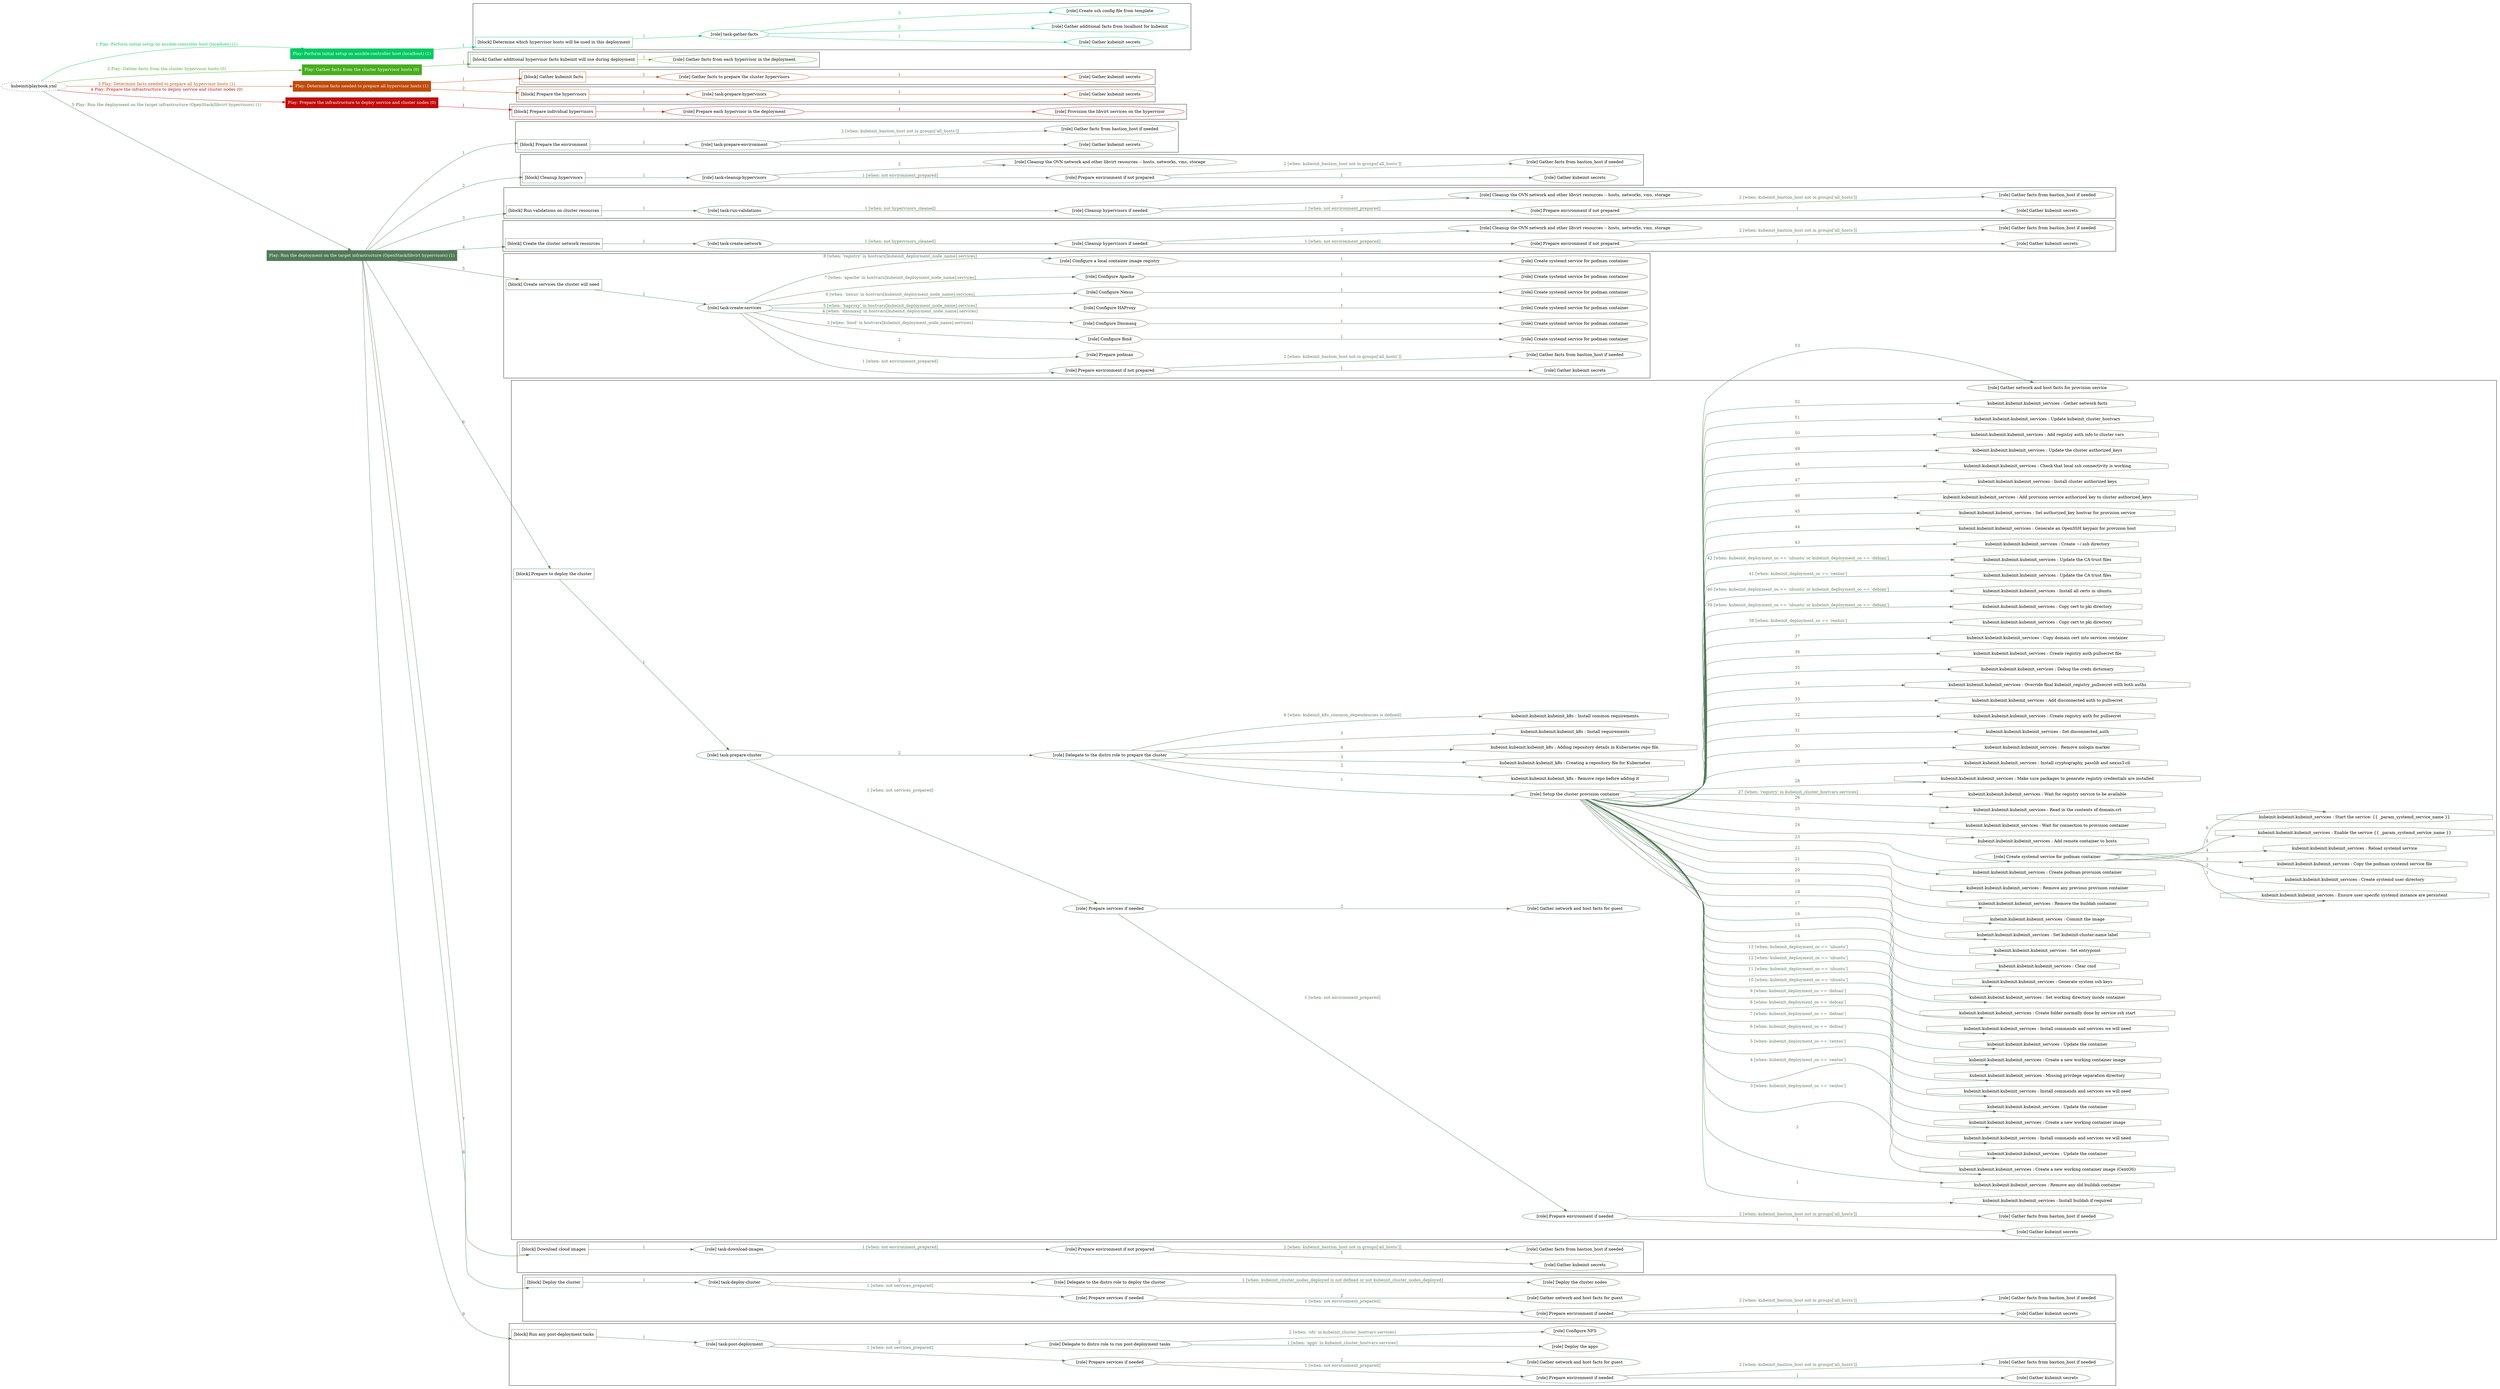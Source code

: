 digraph {
	graph [concentrate=true ordering=in rankdir=LR ratio=fill]
	edge [esep=5 sep=10]
	"kubeinit/playbook.yml" [URL="/home/runner/work/kubeinit/kubeinit/kubeinit/playbook.yml" id=playbook_6f9e6e1d style=dotted]
	"kubeinit/playbook.yml" -> play_dfa02995 [label="1 Play: Perform initial setup on ansible-controller host (localhost) (1)" color="#02ca61" fontcolor="#02ca61" id=edge_play_dfa02995 labeltooltip="1 Play: Perform initial setup on ansible-controller host (localhost) (1)" tooltip="1 Play: Perform initial setup on ansible-controller host (localhost) (1)"]
	subgraph "Play: Perform initial setup on ansible-controller host (localhost) (1)" {
		play_dfa02995 [label="Play: Perform initial setup on ansible-controller host (localhost) (1)" URL="/home/runner/work/kubeinit/kubeinit/kubeinit/playbook.yml" color="#02ca61" fontcolor="#ffffff" id=play_dfa02995 shape=box style=filled tooltip=localhost]
		play_dfa02995 -> block_87292b25 [label=1 color="#02ca61" fontcolor="#02ca61" id=edge_block_87292b25 labeltooltip=1 tooltip=1]
		subgraph cluster_block_87292b25 {
			block_87292b25 [label="[block] Determine which hypervisor hosts will be used in this deployment" URL="/home/runner/work/kubeinit/kubeinit/kubeinit/playbook.yml" color="#02ca61" id=block_87292b25 labeltooltip="Determine which hypervisor hosts will be used in this deployment" shape=box tooltip="Determine which hypervisor hosts will be used in this deployment"]
			block_87292b25 -> role_20829174 [label="1 " color="#02ca61" fontcolor="#02ca61" id=edge_role_20829174 labeltooltip="1 " tooltip="1 "]
			subgraph "task-gather-facts" {
				role_20829174 [label="[role] task-gather-facts" URL="/home/runner/work/kubeinit/kubeinit/kubeinit/playbook.yml" color="#02ca61" id=role_20829174 tooltip="task-gather-facts"]
				role_20829174 -> role_9f167ffd [label="1 " color="#02ca61" fontcolor="#02ca61" id=edge_role_9f167ffd labeltooltip="1 " tooltip="1 "]
				subgraph "Gather kubeinit secrets" {
					role_9f167ffd [label="[role] Gather kubeinit secrets" URL="/home/runner/.ansible/collections/ansible_collections/kubeinit/kubeinit/roles/kubeinit_prepare/tasks/build_hypervisors_group.yml" color="#02ca61" id=role_9f167ffd tooltip="Gather kubeinit secrets"]
				}
				role_20829174 -> role_99c1dfea [label="2 " color="#02ca61" fontcolor="#02ca61" id=edge_role_99c1dfea labeltooltip="2 " tooltip="2 "]
				subgraph "Gather additional facts from localhost for kubeinit" {
					role_99c1dfea [label="[role] Gather additional facts from localhost for kubeinit" URL="/home/runner/.ansible/collections/ansible_collections/kubeinit/kubeinit/roles/kubeinit_prepare/tasks/build_hypervisors_group.yml" color="#02ca61" id=role_99c1dfea tooltip="Gather additional facts from localhost for kubeinit"]
				}
				role_20829174 -> role_14e53bdc [label="3 " color="#02ca61" fontcolor="#02ca61" id=edge_role_14e53bdc labeltooltip="3 " tooltip="3 "]
				subgraph "Create ssh config file from template" {
					role_14e53bdc [label="[role] Create ssh config file from template" URL="/home/runner/.ansible/collections/ansible_collections/kubeinit/kubeinit/roles/kubeinit_prepare/tasks/build_hypervisors_group.yml" color="#02ca61" id=role_14e53bdc tooltip="Create ssh config file from template"]
				}
			}
		}
	}
	"kubeinit/playbook.yml" -> play_9be83ef9 [label="2 Play: Gather facts from the cluster hypervisor hosts (0)" color="#47ae1e" fontcolor="#47ae1e" id=edge_play_9be83ef9 labeltooltip="2 Play: Gather facts from the cluster hypervisor hosts (0)" tooltip="2 Play: Gather facts from the cluster hypervisor hosts (0)"]
	subgraph "Play: Gather facts from the cluster hypervisor hosts (0)" {
		play_9be83ef9 [label="Play: Gather facts from the cluster hypervisor hosts (0)" URL="/home/runner/work/kubeinit/kubeinit/kubeinit/playbook.yml" color="#47ae1e" fontcolor="#ffffff" id=play_9be83ef9 shape=box style=filled tooltip="Play: Gather facts from the cluster hypervisor hosts (0)"]
		play_9be83ef9 -> block_c02e348a [label=1 color="#47ae1e" fontcolor="#47ae1e" id=edge_block_c02e348a labeltooltip=1 tooltip=1]
		subgraph cluster_block_c02e348a {
			block_c02e348a [label="[block] Gather additional hypervisor facts kubeinit will use during deployment" URL="/home/runner/work/kubeinit/kubeinit/kubeinit/playbook.yml" color="#47ae1e" id=block_c02e348a labeltooltip="Gather additional hypervisor facts kubeinit will use during deployment" shape=box tooltip="Gather additional hypervisor facts kubeinit will use during deployment"]
			block_c02e348a -> role_40ef98c9 [label="1 " color="#47ae1e" fontcolor="#47ae1e" id=edge_role_40ef98c9 labeltooltip="1 " tooltip="1 "]
			subgraph "Gather facts from each hypervisor in the deployment" {
				role_40ef98c9 [label="[role] Gather facts from each hypervisor in the deployment" URL="/home/runner/work/kubeinit/kubeinit/kubeinit/playbook.yml" color="#47ae1e" id=role_40ef98c9 tooltip="Gather facts from each hypervisor in the deployment"]
			}
		}
	}
	"kubeinit/playbook.yml" -> play_47f4b943 [label="3 Play: Determine facts needed to prepare all hypervisor hosts (1)" color="#c14b0b" fontcolor="#c14b0b" id=edge_play_47f4b943 labeltooltip="3 Play: Determine facts needed to prepare all hypervisor hosts (1)" tooltip="3 Play: Determine facts needed to prepare all hypervisor hosts (1)"]
	subgraph "Play: Determine facts needed to prepare all hypervisor hosts (1)" {
		play_47f4b943 [label="Play: Determine facts needed to prepare all hypervisor hosts (1)" URL="/home/runner/work/kubeinit/kubeinit/kubeinit/playbook.yml" color="#c14b0b" fontcolor="#ffffff" id=play_47f4b943 shape=box style=filled tooltip=localhost]
		play_47f4b943 -> block_b29cd341 [label=1 color="#c14b0b" fontcolor="#c14b0b" id=edge_block_b29cd341 labeltooltip=1 tooltip=1]
		subgraph cluster_block_b29cd341 {
			block_b29cd341 [label="[block] Gather kubeinit facts" URL="/home/runner/work/kubeinit/kubeinit/kubeinit/playbook.yml" color="#c14b0b" id=block_b29cd341 labeltooltip="Gather kubeinit facts" shape=box tooltip="Gather kubeinit facts"]
			block_b29cd341 -> role_f3f90873 [label="1 " color="#c14b0b" fontcolor="#c14b0b" id=edge_role_f3f90873 labeltooltip="1 " tooltip="1 "]
			subgraph "Gather facts to prepare the cluster hypervisors" {
				role_f3f90873 [label="[role] Gather facts to prepare the cluster hypervisors" URL="/home/runner/work/kubeinit/kubeinit/kubeinit/playbook.yml" color="#c14b0b" id=role_f3f90873 tooltip="Gather facts to prepare the cluster hypervisors"]
				role_f3f90873 -> role_a1440541 [label="1 " color="#c14b0b" fontcolor="#c14b0b" id=edge_role_a1440541 labeltooltip="1 " tooltip="1 "]
				subgraph "Gather kubeinit secrets" {
					role_a1440541 [label="[role] Gather kubeinit secrets" URL="/home/runner/.ansible/collections/ansible_collections/kubeinit/kubeinit/roles/kubeinit_prepare/tasks/gather_kubeinit_facts.yml" color="#c14b0b" id=role_a1440541 tooltip="Gather kubeinit secrets"]
				}
			}
		}
		play_47f4b943 -> block_a7e18f3a [label=2 color="#c14b0b" fontcolor="#c14b0b" id=edge_block_a7e18f3a labeltooltip=2 tooltip=2]
		subgraph cluster_block_a7e18f3a {
			block_a7e18f3a [label="[block] Prepare the hypervisors" URL="/home/runner/work/kubeinit/kubeinit/kubeinit/playbook.yml" color="#c14b0b" id=block_a7e18f3a labeltooltip="Prepare the hypervisors" shape=box tooltip="Prepare the hypervisors"]
			block_a7e18f3a -> role_911b5ad2 [label="1 " color="#c14b0b" fontcolor="#c14b0b" id=edge_role_911b5ad2 labeltooltip="1 " tooltip="1 "]
			subgraph "task-prepare-hypervisors" {
				role_911b5ad2 [label="[role] task-prepare-hypervisors" URL="/home/runner/work/kubeinit/kubeinit/kubeinit/playbook.yml" color="#c14b0b" id=role_911b5ad2 tooltip="task-prepare-hypervisors"]
				role_911b5ad2 -> role_f15df516 [label="1 " color="#c14b0b" fontcolor="#c14b0b" id=edge_role_f15df516 labeltooltip="1 " tooltip="1 "]
				subgraph "Gather kubeinit secrets" {
					role_f15df516 [label="[role] Gather kubeinit secrets" URL="/home/runner/.ansible/collections/ansible_collections/kubeinit/kubeinit/roles/kubeinit_prepare/tasks/gather_kubeinit_facts.yml" color="#c14b0b" id=role_f15df516 tooltip="Gather kubeinit secrets"]
				}
			}
		}
	}
	"kubeinit/playbook.yml" -> play_08e77fc9 [label="4 Play: Prepare the infrastructure to deploy service and cluster nodes (0)" color="#c10b0d" fontcolor="#c10b0d" id=edge_play_08e77fc9 labeltooltip="4 Play: Prepare the infrastructure to deploy service and cluster nodes (0)" tooltip="4 Play: Prepare the infrastructure to deploy service and cluster nodes (0)"]
	subgraph "Play: Prepare the infrastructure to deploy service and cluster nodes (0)" {
		play_08e77fc9 [label="Play: Prepare the infrastructure to deploy service and cluster nodes (0)" URL="/home/runner/work/kubeinit/kubeinit/kubeinit/playbook.yml" color="#c10b0d" fontcolor="#ffffff" id=play_08e77fc9 shape=box style=filled tooltip="Play: Prepare the infrastructure to deploy service and cluster nodes (0)"]
		play_08e77fc9 -> block_412814e8 [label=1 color="#c10b0d" fontcolor="#c10b0d" id=edge_block_412814e8 labeltooltip=1 tooltip=1]
		subgraph cluster_block_412814e8 {
			block_412814e8 [label="[block] Prepare individual hypervisors" URL="/home/runner/work/kubeinit/kubeinit/kubeinit/playbook.yml" color="#c10b0d" id=block_412814e8 labeltooltip="Prepare individual hypervisors" shape=box tooltip="Prepare individual hypervisors"]
			block_412814e8 -> role_ddc323e7 [label="1 " color="#c10b0d" fontcolor="#c10b0d" id=edge_role_ddc323e7 labeltooltip="1 " tooltip="1 "]
			subgraph "Prepare each hypervisor in the deployment" {
				role_ddc323e7 [label="[role] Prepare each hypervisor in the deployment" URL="/home/runner/work/kubeinit/kubeinit/kubeinit/playbook.yml" color="#c10b0d" id=role_ddc323e7 tooltip="Prepare each hypervisor in the deployment"]
				role_ddc323e7 -> role_bc9fb850 [label="1 " color="#c10b0d" fontcolor="#c10b0d" id=edge_role_bc9fb850 labeltooltip="1 " tooltip="1 "]
				subgraph "Provision the libvirt services on the hypervisor" {
					role_bc9fb850 [label="[role] Provision the libvirt services on the hypervisor" URL="/home/runner/.ansible/collections/ansible_collections/kubeinit/kubeinit/roles/kubeinit_prepare/tasks/prepare_hypervisor.yml" color="#c10b0d" id=role_bc9fb850 tooltip="Provision the libvirt services on the hypervisor"]
				}
			}
		}
	}
	"kubeinit/playbook.yml" -> play_38218406 [label="5 Play: Run the deployment on the target infrastructure (OpenStack/libvirt hypervisors) (1)" color="#527a59" fontcolor="#527a59" id=edge_play_38218406 labeltooltip="5 Play: Run the deployment on the target infrastructure (OpenStack/libvirt hypervisors) (1)" tooltip="5 Play: Run the deployment on the target infrastructure (OpenStack/libvirt hypervisors) (1)"]
	subgraph "Play: Run the deployment on the target infrastructure (OpenStack/libvirt hypervisors) (1)" {
		play_38218406 [label="Play: Run the deployment on the target infrastructure (OpenStack/libvirt hypervisors) (1)" URL="/home/runner/work/kubeinit/kubeinit/kubeinit/playbook.yml" color="#527a59" fontcolor="#ffffff" id=play_38218406 shape=box style=filled tooltip=localhost]
		play_38218406 -> block_2075475d [label=1 color="#527a59" fontcolor="#527a59" id=edge_block_2075475d labeltooltip=1 tooltip=1]
		subgraph cluster_block_2075475d {
			block_2075475d [label="[block] Prepare the environment" URL="/home/runner/work/kubeinit/kubeinit/kubeinit/playbook.yml" color="#527a59" id=block_2075475d labeltooltip="Prepare the environment" shape=box tooltip="Prepare the environment"]
			block_2075475d -> role_ba2be7fc [label="1 " color="#527a59" fontcolor="#527a59" id=edge_role_ba2be7fc labeltooltip="1 " tooltip="1 "]
			subgraph "task-prepare-environment" {
				role_ba2be7fc [label="[role] task-prepare-environment" URL="/home/runner/work/kubeinit/kubeinit/kubeinit/playbook.yml" color="#527a59" id=role_ba2be7fc tooltip="task-prepare-environment"]
				role_ba2be7fc -> role_527f49ee [label="1 " color="#527a59" fontcolor="#527a59" id=edge_role_527f49ee labeltooltip="1 " tooltip="1 "]
				subgraph "Gather kubeinit secrets" {
					role_527f49ee [label="[role] Gather kubeinit secrets" URL="/home/runner/.ansible/collections/ansible_collections/kubeinit/kubeinit/roles/kubeinit_prepare/tasks/gather_kubeinit_facts.yml" color="#527a59" id=role_527f49ee tooltip="Gather kubeinit secrets"]
				}
				role_ba2be7fc -> role_42a62a49 [label="2 [when: kubeinit_bastion_host not in groups['all_hosts']]" color="#527a59" fontcolor="#527a59" id=edge_role_42a62a49 labeltooltip="2 [when: kubeinit_bastion_host not in groups['all_hosts']]" tooltip="2 [when: kubeinit_bastion_host not in groups['all_hosts']]"]
				subgraph "Gather facts from bastion_host if needed" {
					role_42a62a49 [label="[role] Gather facts from bastion_host if needed" URL="/home/runner/.ansible/collections/ansible_collections/kubeinit/kubeinit/roles/kubeinit_prepare/tasks/main.yml" color="#527a59" id=role_42a62a49 tooltip="Gather facts from bastion_host if needed"]
				}
			}
		}
		play_38218406 -> block_3fbf85c9 [label=2 color="#527a59" fontcolor="#527a59" id=edge_block_3fbf85c9 labeltooltip=2 tooltip=2]
		subgraph cluster_block_3fbf85c9 {
			block_3fbf85c9 [label="[block] Cleanup hypervisors" URL="/home/runner/work/kubeinit/kubeinit/kubeinit/playbook.yml" color="#527a59" id=block_3fbf85c9 labeltooltip="Cleanup hypervisors" shape=box tooltip="Cleanup hypervisors"]
			block_3fbf85c9 -> role_fbdec045 [label="1 " color="#527a59" fontcolor="#527a59" id=edge_role_fbdec045 labeltooltip="1 " tooltip="1 "]
			subgraph "task-cleanup-hypervisors" {
				role_fbdec045 [label="[role] task-cleanup-hypervisors" URL="/home/runner/work/kubeinit/kubeinit/kubeinit/playbook.yml" color="#527a59" id=role_fbdec045 tooltip="task-cleanup-hypervisors"]
				role_fbdec045 -> role_b40200de [label="1 [when: not environment_prepared]" color="#527a59" fontcolor="#527a59" id=edge_role_b40200de labeltooltip="1 [when: not environment_prepared]" tooltip="1 [when: not environment_prepared]"]
				subgraph "Prepare environment if not prepared" {
					role_b40200de [label="[role] Prepare environment if not prepared" URL="/home/runner/.ansible/collections/ansible_collections/kubeinit/kubeinit/roles/kubeinit_libvirt/tasks/cleanup_hypervisors.yml" color="#527a59" id=role_b40200de tooltip="Prepare environment if not prepared"]
					role_b40200de -> role_3e908c01 [label="1 " color="#527a59" fontcolor="#527a59" id=edge_role_3e908c01 labeltooltip="1 " tooltip="1 "]
					subgraph "Gather kubeinit secrets" {
						role_3e908c01 [label="[role] Gather kubeinit secrets" URL="/home/runner/.ansible/collections/ansible_collections/kubeinit/kubeinit/roles/kubeinit_prepare/tasks/gather_kubeinit_facts.yml" color="#527a59" id=role_3e908c01 tooltip="Gather kubeinit secrets"]
					}
					role_b40200de -> role_7b5a1764 [label="2 [when: kubeinit_bastion_host not in groups['all_hosts']]" color="#527a59" fontcolor="#527a59" id=edge_role_7b5a1764 labeltooltip="2 [when: kubeinit_bastion_host not in groups['all_hosts']]" tooltip="2 [when: kubeinit_bastion_host not in groups['all_hosts']]"]
					subgraph "Gather facts from bastion_host if needed" {
						role_7b5a1764 [label="[role] Gather facts from bastion_host if needed" URL="/home/runner/.ansible/collections/ansible_collections/kubeinit/kubeinit/roles/kubeinit_prepare/tasks/main.yml" color="#527a59" id=role_7b5a1764 tooltip="Gather facts from bastion_host if needed"]
					}
				}
				role_fbdec045 -> role_62c4c726 [label="2 " color="#527a59" fontcolor="#527a59" id=edge_role_62c4c726 labeltooltip="2 " tooltip="2 "]
				subgraph "Cleanup the OVN network and other libvirt resources -- hosts, networks, vms, storage" {
					role_62c4c726 [label="[role] Cleanup the OVN network and other libvirt resources -- hosts, networks, vms, storage" URL="/home/runner/.ansible/collections/ansible_collections/kubeinit/kubeinit/roles/kubeinit_libvirt/tasks/cleanup_hypervisors.yml" color="#527a59" id=role_62c4c726 tooltip="Cleanup the OVN network and other libvirt resources -- hosts, networks, vms, storage"]
				}
			}
		}
		play_38218406 -> block_b4f6b5c1 [label=3 color="#527a59" fontcolor="#527a59" id=edge_block_b4f6b5c1 labeltooltip=3 tooltip=3]
		subgraph cluster_block_b4f6b5c1 {
			block_b4f6b5c1 [label="[block] Run validations on cluster resources" URL="/home/runner/work/kubeinit/kubeinit/kubeinit/playbook.yml" color="#527a59" id=block_b4f6b5c1 labeltooltip="Run validations on cluster resources" shape=box tooltip="Run validations on cluster resources"]
			block_b4f6b5c1 -> role_7be982f1 [label="1 " color="#527a59" fontcolor="#527a59" id=edge_role_7be982f1 labeltooltip="1 " tooltip="1 "]
			subgraph "task-run-validations" {
				role_7be982f1 [label="[role] task-run-validations" URL="/home/runner/work/kubeinit/kubeinit/kubeinit/playbook.yml" color="#527a59" id=role_7be982f1 tooltip="task-run-validations"]
				role_7be982f1 -> role_6fb12694 [label="1 [when: not hypervisors_cleaned]" color="#527a59" fontcolor="#527a59" id=edge_role_6fb12694 labeltooltip="1 [when: not hypervisors_cleaned]" tooltip="1 [when: not hypervisors_cleaned]"]
				subgraph "Cleanup hypervisors if needed" {
					role_6fb12694 [label="[role] Cleanup hypervisors if needed" URL="/home/runner/.ansible/collections/ansible_collections/kubeinit/kubeinit/roles/kubeinit_validations/tasks/main.yml" color="#527a59" id=role_6fb12694 tooltip="Cleanup hypervisors if needed"]
					role_6fb12694 -> role_f7571f98 [label="1 [when: not environment_prepared]" color="#527a59" fontcolor="#527a59" id=edge_role_f7571f98 labeltooltip="1 [when: not environment_prepared]" tooltip="1 [when: not environment_prepared]"]
					subgraph "Prepare environment if not prepared" {
						role_f7571f98 [label="[role] Prepare environment if not prepared" URL="/home/runner/.ansible/collections/ansible_collections/kubeinit/kubeinit/roles/kubeinit_libvirt/tasks/cleanup_hypervisors.yml" color="#527a59" id=role_f7571f98 tooltip="Prepare environment if not prepared"]
						role_f7571f98 -> role_fa456e81 [label="1 " color="#527a59" fontcolor="#527a59" id=edge_role_fa456e81 labeltooltip="1 " tooltip="1 "]
						subgraph "Gather kubeinit secrets" {
							role_fa456e81 [label="[role] Gather kubeinit secrets" URL="/home/runner/.ansible/collections/ansible_collections/kubeinit/kubeinit/roles/kubeinit_prepare/tasks/gather_kubeinit_facts.yml" color="#527a59" id=role_fa456e81 tooltip="Gather kubeinit secrets"]
						}
						role_f7571f98 -> role_6886e0c7 [label="2 [when: kubeinit_bastion_host not in groups['all_hosts']]" color="#527a59" fontcolor="#527a59" id=edge_role_6886e0c7 labeltooltip="2 [when: kubeinit_bastion_host not in groups['all_hosts']]" tooltip="2 [when: kubeinit_bastion_host not in groups['all_hosts']]"]
						subgraph "Gather facts from bastion_host if needed" {
							role_6886e0c7 [label="[role] Gather facts from bastion_host if needed" URL="/home/runner/.ansible/collections/ansible_collections/kubeinit/kubeinit/roles/kubeinit_prepare/tasks/main.yml" color="#527a59" id=role_6886e0c7 tooltip="Gather facts from bastion_host if needed"]
						}
					}
					role_6fb12694 -> role_999c5be5 [label="2 " color="#527a59" fontcolor="#527a59" id=edge_role_999c5be5 labeltooltip="2 " tooltip="2 "]
					subgraph "Cleanup the OVN network and other libvirt resources -- hosts, networks, vms, storage" {
						role_999c5be5 [label="[role] Cleanup the OVN network and other libvirt resources -- hosts, networks, vms, storage" URL="/home/runner/.ansible/collections/ansible_collections/kubeinit/kubeinit/roles/kubeinit_libvirt/tasks/cleanup_hypervisors.yml" color="#527a59" id=role_999c5be5 tooltip="Cleanup the OVN network and other libvirt resources -- hosts, networks, vms, storage"]
					}
				}
			}
		}
		play_38218406 -> block_8c15ec4e [label=4 color="#527a59" fontcolor="#527a59" id=edge_block_8c15ec4e labeltooltip=4 tooltip=4]
		subgraph cluster_block_8c15ec4e {
			block_8c15ec4e [label="[block] Create the cluster network resources" URL="/home/runner/work/kubeinit/kubeinit/kubeinit/playbook.yml" color="#527a59" id=block_8c15ec4e labeltooltip="Create the cluster network resources" shape=box tooltip="Create the cluster network resources"]
			block_8c15ec4e -> role_1e9a5c46 [label="1 " color="#527a59" fontcolor="#527a59" id=edge_role_1e9a5c46 labeltooltip="1 " tooltip="1 "]
			subgraph "task-create-network" {
				role_1e9a5c46 [label="[role] task-create-network" URL="/home/runner/work/kubeinit/kubeinit/kubeinit/playbook.yml" color="#527a59" id=role_1e9a5c46 tooltip="task-create-network"]
				role_1e9a5c46 -> role_627e17da [label="1 [when: not hypervisors_cleaned]" color="#527a59" fontcolor="#527a59" id=edge_role_627e17da labeltooltip="1 [when: not hypervisors_cleaned]" tooltip="1 [when: not hypervisors_cleaned]"]
				subgraph "Cleanup hypervisors if needed" {
					role_627e17da [label="[role] Cleanup hypervisors if needed" URL="/home/runner/.ansible/collections/ansible_collections/kubeinit/kubeinit/roles/kubeinit_libvirt/tasks/create_network.yml" color="#527a59" id=role_627e17da tooltip="Cleanup hypervisors if needed"]
					role_627e17da -> role_14cb3bbe [label="1 [when: not environment_prepared]" color="#527a59" fontcolor="#527a59" id=edge_role_14cb3bbe labeltooltip="1 [when: not environment_prepared]" tooltip="1 [when: not environment_prepared]"]
					subgraph "Prepare environment if not prepared" {
						role_14cb3bbe [label="[role] Prepare environment if not prepared" URL="/home/runner/.ansible/collections/ansible_collections/kubeinit/kubeinit/roles/kubeinit_libvirt/tasks/cleanup_hypervisors.yml" color="#527a59" id=role_14cb3bbe tooltip="Prepare environment if not prepared"]
						role_14cb3bbe -> role_d16375ca [label="1 " color="#527a59" fontcolor="#527a59" id=edge_role_d16375ca labeltooltip="1 " tooltip="1 "]
						subgraph "Gather kubeinit secrets" {
							role_d16375ca [label="[role] Gather kubeinit secrets" URL="/home/runner/.ansible/collections/ansible_collections/kubeinit/kubeinit/roles/kubeinit_prepare/tasks/gather_kubeinit_facts.yml" color="#527a59" id=role_d16375ca tooltip="Gather kubeinit secrets"]
						}
						role_14cb3bbe -> role_94dd9c27 [label="2 [when: kubeinit_bastion_host not in groups['all_hosts']]" color="#527a59" fontcolor="#527a59" id=edge_role_94dd9c27 labeltooltip="2 [when: kubeinit_bastion_host not in groups['all_hosts']]" tooltip="2 [when: kubeinit_bastion_host not in groups['all_hosts']]"]
						subgraph "Gather facts from bastion_host if needed" {
							role_94dd9c27 [label="[role] Gather facts from bastion_host if needed" URL="/home/runner/.ansible/collections/ansible_collections/kubeinit/kubeinit/roles/kubeinit_prepare/tasks/main.yml" color="#527a59" id=role_94dd9c27 tooltip="Gather facts from bastion_host if needed"]
						}
					}
					role_627e17da -> role_c06b527e [label="2 " color="#527a59" fontcolor="#527a59" id=edge_role_c06b527e labeltooltip="2 " tooltip="2 "]
					subgraph "Cleanup the OVN network and other libvirt resources -- hosts, networks, vms, storage" {
						role_c06b527e [label="[role] Cleanup the OVN network and other libvirt resources -- hosts, networks, vms, storage" URL="/home/runner/.ansible/collections/ansible_collections/kubeinit/kubeinit/roles/kubeinit_libvirt/tasks/cleanup_hypervisors.yml" color="#527a59" id=role_c06b527e tooltip="Cleanup the OVN network and other libvirt resources -- hosts, networks, vms, storage"]
					}
				}
			}
		}
		play_38218406 -> block_294cf0ed [label=5 color="#527a59" fontcolor="#527a59" id=edge_block_294cf0ed labeltooltip=5 tooltip=5]
		subgraph cluster_block_294cf0ed {
			block_294cf0ed [label="[block] Create services the cluster will need" URL="/home/runner/work/kubeinit/kubeinit/kubeinit/playbook.yml" color="#527a59" id=block_294cf0ed labeltooltip="Create services the cluster will need" shape=box tooltip="Create services the cluster will need"]
			block_294cf0ed -> role_4a95e1c5 [label="1 " color="#527a59" fontcolor="#527a59" id=edge_role_4a95e1c5 labeltooltip="1 " tooltip="1 "]
			subgraph "task-create-services" {
				role_4a95e1c5 [label="[role] task-create-services" URL="/home/runner/work/kubeinit/kubeinit/kubeinit/playbook.yml" color="#527a59" id=role_4a95e1c5 tooltip="task-create-services"]
				role_4a95e1c5 -> role_931826a9 [label="1 [when: not environment_prepared]" color="#527a59" fontcolor="#527a59" id=edge_role_931826a9 labeltooltip="1 [when: not environment_prepared]" tooltip="1 [when: not environment_prepared]"]
				subgraph "Prepare environment if not prepared" {
					role_931826a9 [label="[role] Prepare environment if not prepared" URL="/home/runner/.ansible/collections/ansible_collections/kubeinit/kubeinit/roles/kubeinit_services/tasks/main.yml" color="#527a59" id=role_931826a9 tooltip="Prepare environment if not prepared"]
					role_931826a9 -> role_6dcaa06d [label="1 " color="#527a59" fontcolor="#527a59" id=edge_role_6dcaa06d labeltooltip="1 " tooltip="1 "]
					subgraph "Gather kubeinit secrets" {
						role_6dcaa06d [label="[role] Gather kubeinit secrets" URL="/home/runner/.ansible/collections/ansible_collections/kubeinit/kubeinit/roles/kubeinit_prepare/tasks/gather_kubeinit_facts.yml" color="#527a59" id=role_6dcaa06d tooltip="Gather kubeinit secrets"]
					}
					role_931826a9 -> role_459f8f9e [label="2 [when: kubeinit_bastion_host not in groups['all_hosts']]" color="#527a59" fontcolor="#527a59" id=edge_role_459f8f9e labeltooltip="2 [when: kubeinit_bastion_host not in groups['all_hosts']]" tooltip="2 [when: kubeinit_bastion_host not in groups['all_hosts']]"]
					subgraph "Gather facts from bastion_host if needed" {
						role_459f8f9e [label="[role] Gather facts from bastion_host if needed" URL="/home/runner/.ansible/collections/ansible_collections/kubeinit/kubeinit/roles/kubeinit_prepare/tasks/main.yml" color="#527a59" id=role_459f8f9e tooltip="Gather facts from bastion_host if needed"]
					}
				}
				role_4a95e1c5 -> role_4ff51c10 [label="2 " color="#527a59" fontcolor="#527a59" id=edge_role_4ff51c10 labeltooltip="2 " tooltip="2 "]
				subgraph "Prepare podman" {
					role_4ff51c10 [label="[role] Prepare podman" URL="/home/runner/.ansible/collections/ansible_collections/kubeinit/kubeinit/roles/kubeinit_services/tasks/00_create_service_pod.yml" color="#527a59" id=role_4ff51c10 tooltip="Prepare podman"]
				}
				role_4a95e1c5 -> role_0d4fcdd7 [label="3 [when: 'bind' in hostvars[kubeinit_deployment_node_name].services]" color="#527a59" fontcolor="#527a59" id=edge_role_0d4fcdd7 labeltooltip="3 [when: 'bind' in hostvars[kubeinit_deployment_node_name].services]" tooltip="3 [when: 'bind' in hostvars[kubeinit_deployment_node_name].services]"]
				subgraph "Configure Bind" {
					role_0d4fcdd7 [label="[role] Configure Bind" URL="/home/runner/.ansible/collections/ansible_collections/kubeinit/kubeinit/roles/kubeinit_services/tasks/start_services_containers.yml" color="#527a59" id=role_0d4fcdd7 tooltip="Configure Bind"]
					role_0d4fcdd7 -> role_9bacca53 [label="1 " color="#527a59" fontcolor="#527a59" id=edge_role_9bacca53 labeltooltip="1 " tooltip="1 "]
					subgraph "Create systemd service for podman container" {
						role_9bacca53 [label="[role] Create systemd service for podman container" URL="/home/runner/.ansible/collections/ansible_collections/kubeinit/kubeinit/roles/kubeinit_bind/tasks/main.yml" color="#527a59" id=role_9bacca53 tooltip="Create systemd service for podman container"]
					}
				}
				role_4a95e1c5 -> role_3755da50 [label="4 [when: 'dnsmasq' in hostvars[kubeinit_deployment_node_name].services]" color="#527a59" fontcolor="#527a59" id=edge_role_3755da50 labeltooltip="4 [when: 'dnsmasq' in hostvars[kubeinit_deployment_node_name].services]" tooltip="4 [when: 'dnsmasq' in hostvars[kubeinit_deployment_node_name].services]"]
				subgraph "Configure Dnsmasq" {
					role_3755da50 [label="[role] Configure Dnsmasq" URL="/home/runner/.ansible/collections/ansible_collections/kubeinit/kubeinit/roles/kubeinit_services/tasks/start_services_containers.yml" color="#527a59" id=role_3755da50 tooltip="Configure Dnsmasq"]
					role_3755da50 -> role_617cfb4e [label="1 " color="#527a59" fontcolor="#527a59" id=edge_role_617cfb4e labeltooltip="1 " tooltip="1 "]
					subgraph "Create systemd service for podman container" {
						role_617cfb4e [label="[role] Create systemd service for podman container" URL="/home/runner/.ansible/collections/ansible_collections/kubeinit/kubeinit/roles/kubeinit_dnsmasq/tasks/main.yml" color="#527a59" id=role_617cfb4e tooltip="Create systemd service for podman container"]
					}
				}
				role_4a95e1c5 -> role_9c131cbc [label="5 [when: 'haproxy' in hostvars[kubeinit_deployment_node_name].services]" color="#527a59" fontcolor="#527a59" id=edge_role_9c131cbc labeltooltip="5 [when: 'haproxy' in hostvars[kubeinit_deployment_node_name].services]" tooltip="5 [when: 'haproxy' in hostvars[kubeinit_deployment_node_name].services]"]
				subgraph "Configure HAProxy" {
					role_9c131cbc [label="[role] Configure HAProxy" URL="/home/runner/.ansible/collections/ansible_collections/kubeinit/kubeinit/roles/kubeinit_services/tasks/start_services_containers.yml" color="#527a59" id=role_9c131cbc tooltip="Configure HAProxy"]
					role_9c131cbc -> role_2617a791 [label="1 " color="#527a59" fontcolor="#527a59" id=edge_role_2617a791 labeltooltip="1 " tooltip="1 "]
					subgraph "Create systemd service for podman container" {
						role_2617a791 [label="[role] Create systemd service for podman container" URL="/home/runner/.ansible/collections/ansible_collections/kubeinit/kubeinit/roles/kubeinit_haproxy/tasks/main.yml" color="#527a59" id=role_2617a791 tooltip="Create systemd service for podman container"]
					}
				}
				role_4a95e1c5 -> role_6cbed37d [label="6 [when: 'nexus' in hostvars[kubeinit_deployment_node_name].services]" color="#527a59" fontcolor="#527a59" id=edge_role_6cbed37d labeltooltip="6 [when: 'nexus' in hostvars[kubeinit_deployment_node_name].services]" tooltip="6 [when: 'nexus' in hostvars[kubeinit_deployment_node_name].services]"]
				subgraph "Configure Nexus" {
					role_6cbed37d [label="[role] Configure Nexus" URL="/home/runner/.ansible/collections/ansible_collections/kubeinit/kubeinit/roles/kubeinit_services/tasks/start_services_containers.yml" color="#527a59" id=role_6cbed37d tooltip="Configure Nexus"]
					role_6cbed37d -> role_71c0d48a [label="1 " color="#527a59" fontcolor="#527a59" id=edge_role_71c0d48a labeltooltip="1 " tooltip="1 "]
					subgraph "Create systemd service for podman container" {
						role_71c0d48a [label="[role] Create systemd service for podman container" URL="/home/runner/.ansible/collections/ansible_collections/kubeinit/kubeinit/roles/kubeinit_nexus/tasks/main.yml" color="#527a59" id=role_71c0d48a tooltip="Create systemd service for podman container"]
					}
				}
				role_4a95e1c5 -> role_d0d17cc4 [label="7 [when: 'apache' in hostvars[kubeinit_deployment_node_name].services]" color="#527a59" fontcolor="#527a59" id=edge_role_d0d17cc4 labeltooltip="7 [when: 'apache' in hostvars[kubeinit_deployment_node_name].services]" tooltip="7 [when: 'apache' in hostvars[kubeinit_deployment_node_name].services]"]
				subgraph "Configure Apache" {
					role_d0d17cc4 [label="[role] Configure Apache" URL="/home/runner/.ansible/collections/ansible_collections/kubeinit/kubeinit/roles/kubeinit_services/tasks/start_services_containers.yml" color="#527a59" id=role_d0d17cc4 tooltip="Configure Apache"]
					role_d0d17cc4 -> role_e698aeb6 [label="1 " color="#527a59" fontcolor="#527a59" id=edge_role_e698aeb6 labeltooltip="1 " tooltip="1 "]
					subgraph "Create systemd service for podman container" {
						role_e698aeb6 [label="[role] Create systemd service for podman container" URL="/home/runner/.ansible/collections/ansible_collections/kubeinit/kubeinit/roles/kubeinit_apache/tasks/main.yml" color="#527a59" id=role_e698aeb6 tooltip="Create systemd service for podman container"]
					}
				}
				role_4a95e1c5 -> role_c5bd27ce [label="8 [when: 'registry' in hostvars[kubeinit_deployment_node_name].services]" color="#527a59" fontcolor="#527a59" id=edge_role_c5bd27ce labeltooltip="8 [when: 'registry' in hostvars[kubeinit_deployment_node_name].services]" tooltip="8 [when: 'registry' in hostvars[kubeinit_deployment_node_name].services]"]
				subgraph "Configure a local container image registry" {
					role_c5bd27ce [label="[role] Configure a local container image registry" URL="/home/runner/.ansible/collections/ansible_collections/kubeinit/kubeinit/roles/kubeinit_services/tasks/start_services_containers.yml" color="#527a59" id=role_c5bd27ce tooltip="Configure a local container image registry"]
					role_c5bd27ce -> role_e9f4437a [label="1 " color="#527a59" fontcolor="#527a59" id=edge_role_e9f4437a labeltooltip="1 " tooltip="1 "]
					subgraph "Create systemd service for podman container" {
						role_e9f4437a [label="[role] Create systemd service for podman container" URL="/home/runner/.ansible/collections/ansible_collections/kubeinit/kubeinit/roles/kubeinit_registry/tasks/main.yml" color="#527a59" id=role_e9f4437a tooltip="Create systemd service for podman container"]
					}
				}
			}
		}
		play_38218406 -> block_96e88df8 [label=6 color="#527a59" fontcolor="#527a59" id=edge_block_96e88df8 labeltooltip=6 tooltip=6]
		subgraph cluster_block_96e88df8 {
			block_96e88df8 [label="[block] Prepare to deploy the cluster" URL="/home/runner/work/kubeinit/kubeinit/kubeinit/playbook.yml" color="#527a59" id=block_96e88df8 labeltooltip="Prepare to deploy the cluster" shape=box tooltip="Prepare to deploy the cluster"]
			block_96e88df8 -> role_f76d368d [label="1 " color="#527a59" fontcolor="#527a59" id=edge_role_f76d368d labeltooltip="1 " tooltip="1 "]
			subgraph "task-prepare-cluster" {
				role_f76d368d [label="[role] task-prepare-cluster" URL="/home/runner/work/kubeinit/kubeinit/kubeinit/playbook.yml" color="#527a59" id=role_f76d368d tooltip="task-prepare-cluster"]
				role_f76d368d -> role_82f4f662 [label="1 [when: not services_prepared]" color="#527a59" fontcolor="#527a59" id=edge_role_82f4f662 labeltooltip="1 [when: not services_prepared]" tooltip="1 [when: not services_prepared]"]
				subgraph "Prepare services if needed" {
					role_82f4f662 [label="[role] Prepare services if needed" URL="/home/runner/.ansible/collections/ansible_collections/kubeinit/kubeinit/roles/kubeinit_prepare/tasks/prepare_cluster.yml" color="#527a59" id=role_82f4f662 tooltip="Prepare services if needed"]
					role_82f4f662 -> role_2080da88 [label="1 [when: not environment_prepared]" color="#527a59" fontcolor="#527a59" id=edge_role_2080da88 labeltooltip="1 [when: not environment_prepared]" tooltip="1 [when: not environment_prepared]"]
					subgraph "Prepare environment if needed" {
						role_2080da88 [label="[role] Prepare environment if needed" URL="/home/runner/.ansible/collections/ansible_collections/kubeinit/kubeinit/roles/kubeinit_services/tasks/prepare_services.yml" color="#527a59" id=role_2080da88 tooltip="Prepare environment if needed"]
						role_2080da88 -> role_e9e111be [label="1 " color="#527a59" fontcolor="#527a59" id=edge_role_e9e111be labeltooltip="1 " tooltip="1 "]
						subgraph "Gather kubeinit secrets" {
							role_e9e111be [label="[role] Gather kubeinit secrets" URL="/home/runner/.ansible/collections/ansible_collections/kubeinit/kubeinit/roles/kubeinit_prepare/tasks/gather_kubeinit_facts.yml" color="#527a59" id=role_e9e111be tooltip="Gather kubeinit secrets"]
						}
						role_2080da88 -> role_c9188289 [label="2 [when: kubeinit_bastion_host not in groups['all_hosts']]" color="#527a59" fontcolor="#527a59" id=edge_role_c9188289 labeltooltip="2 [when: kubeinit_bastion_host not in groups['all_hosts']]" tooltip="2 [when: kubeinit_bastion_host not in groups['all_hosts']]"]
						subgraph "Gather facts from bastion_host if needed" {
							role_c9188289 [label="[role] Gather facts from bastion_host if needed" URL="/home/runner/.ansible/collections/ansible_collections/kubeinit/kubeinit/roles/kubeinit_prepare/tasks/main.yml" color="#527a59" id=role_c9188289 tooltip="Gather facts from bastion_host if needed"]
						}
					}
					role_82f4f662 -> role_231e690c [label="2 " color="#527a59" fontcolor="#527a59" id=edge_role_231e690c labeltooltip="2 " tooltip="2 "]
					subgraph "Gather network and host facts for guest" {
						role_231e690c [label="[role] Gather network and host facts for guest" URL="/home/runner/.ansible/collections/ansible_collections/kubeinit/kubeinit/roles/kubeinit_services/tasks/prepare_services.yml" color="#527a59" id=role_231e690c tooltip="Gather network and host facts for guest"]
					}
				}
				role_f76d368d -> role_baa376d2 [label="2 " color="#527a59" fontcolor="#527a59" id=edge_role_baa376d2 labeltooltip="2 " tooltip="2 "]
				subgraph "Delegate to the distro role to prepare the cluster" {
					role_baa376d2 [label="[role] Delegate to the distro role to prepare the cluster" URL="/home/runner/.ansible/collections/ansible_collections/kubeinit/kubeinit/roles/kubeinit_prepare/tasks/prepare_cluster.yml" color="#527a59" id=role_baa376d2 tooltip="Delegate to the distro role to prepare the cluster"]
					role_baa376d2 -> role_24f5fa3e [label="1 " color="#527a59" fontcolor="#527a59" id=edge_role_24f5fa3e labeltooltip="1 " tooltip="1 "]
					subgraph "Setup the cluster provision container" {
						role_24f5fa3e [label="[role] Setup the cluster provision container" URL="/home/runner/.ansible/collections/ansible_collections/kubeinit/kubeinit/roles/kubeinit_k8s/tasks/prepare_cluster.yml" color="#527a59" id=role_24f5fa3e tooltip="Setup the cluster provision container"]
						task_0f1861ac [label="kubeinit.kubeinit.kubeinit_services : Install buildah if required" URL="/home/runner/.ansible/collections/ansible_collections/kubeinit/kubeinit/roles/kubeinit_services/tasks/create_provision_container.yml" color="#527a59" id=task_0f1861ac shape=octagon tooltip="kubeinit.kubeinit.kubeinit_services : Install buildah if required"]
						role_24f5fa3e -> task_0f1861ac [label="1 " color="#527a59" fontcolor="#527a59" id=edge_task_0f1861ac labeltooltip="1 " tooltip="1 "]
						task_4d323513 [label="kubeinit.kubeinit.kubeinit_services : Remove any old buildah container" URL="/home/runner/.ansible/collections/ansible_collections/kubeinit/kubeinit/roles/kubeinit_services/tasks/create_provision_container.yml" color="#527a59" id=task_4d323513 shape=octagon tooltip="kubeinit.kubeinit.kubeinit_services : Remove any old buildah container"]
						role_24f5fa3e -> task_4d323513 [label="2 " color="#527a59" fontcolor="#527a59" id=edge_task_4d323513 labeltooltip="2 " tooltip="2 "]
						task_29255a30 [label="kubeinit.kubeinit.kubeinit_services : Create a new working container image (CentOS)" URL="/home/runner/.ansible/collections/ansible_collections/kubeinit/kubeinit/roles/kubeinit_services/tasks/create_provision_container.yml" color="#527a59" id=task_29255a30 shape=octagon tooltip="kubeinit.kubeinit.kubeinit_services : Create a new working container image (CentOS)"]
						role_24f5fa3e -> task_29255a30 [label="3 [when: kubeinit_deployment_os == 'centos']" color="#527a59" fontcolor="#527a59" id=edge_task_29255a30 labeltooltip="3 [when: kubeinit_deployment_os == 'centos']" tooltip="3 [when: kubeinit_deployment_os == 'centos']"]
						task_e006fa47 [label="kubeinit.kubeinit.kubeinit_services : Update the container" URL="/home/runner/.ansible/collections/ansible_collections/kubeinit/kubeinit/roles/kubeinit_services/tasks/create_provision_container.yml" color="#527a59" id=task_e006fa47 shape=octagon tooltip="kubeinit.kubeinit.kubeinit_services : Update the container"]
						role_24f5fa3e -> task_e006fa47 [label="4 [when: kubeinit_deployment_os == 'centos']" color="#527a59" fontcolor="#527a59" id=edge_task_e006fa47 labeltooltip="4 [when: kubeinit_deployment_os == 'centos']" tooltip="4 [when: kubeinit_deployment_os == 'centos']"]
						task_c5dcad08 [label="kubeinit.kubeinit.kubeinit_services : Install commands and services we will need" URL="/home/runner/.ansible/collections/ansible_collections/kubeinit/kubeinit/roles/kubeinit_services/tasks/create_provision_container.yml" color="#527a59" id=task_c5dcad08 shape=octagon tooltip="kubeinit.kubeinit.kubeinit_services : Install commands and services we will need"]
						role_24f5fa3e -> task_c5dcad08 [label="5 [when: kubeinit_deployment_os == 'centos']" color="#527a59" fontcolor="#527a59" id=edge_task_c5dcad08 labeltooltip="5 [when: kubeinit_deployment_os == 'centos']" tooltip="5 [when: kubeinit_deployment_os == 'centos']"]
						task_084bbd36 [label="kubeinit.kubeinit.kubeinit_services : Create a new working container image" URL="/home/runner/.ansible/collections/ansible_collections/kubeinit/kubeinit/roles/kubeinit_services/tasks/create_provision_container.yml" color="#527a59" id=task_084bbd36 shape=octagon tooltip="kubeinit.kubeinit.kubeinit_services : Create a new working container image"]
						role_24f5fa3e -> task_084bbd36 [label="6 [when: kubeinit_deployment_os == 'debian']" color="#527a59" fontcolor="#527a59" id=edge_task_084bbd36 labeltooltip="6 [when: kubeinit_deployment_os == 'debian']" tooltip="6 [when: kubeinit_deployment_os == 'debian']"]
						task_b8c28d4b [label="kubeinit.kubeinit.kubeinit_services : Update the container" URL="/home/runner/.ansible/collections/ansible_collections/kubeinit/kubeinit/roles/kubeinit_services/tasks/create_provision_container.yml" color="#527a59" id=task_b8c28d4b shape=octagon tooltip="kubeinit.kubeinit.kubeinit_services : Update the container"]
						role_24f5fa3e -> task_b8c28d4b [label="7 [when: kubeinit_deployment_os == 'debian']" color="#527a59" fontcolor="#527a59" id=edge_task_b8c28d4b labeltooltip="7 [when: kubeinit_deployment_os == 'debian']" tooltip="7 [when: kubeinit_deployment_os == 'debian']"]
						task_032c475a [label="kubeinit.kubeinit.kubeinit_services : Install commands and services we will need" URL="/home/runner/.ansible/collections/ansible_collections/kubeinit/kubeinit/roles/kubeinit_services/tasks/create_provision_container.yml" color="#527a59" id=task_032c475a shape=octagon tooltip="kubeinit.kubeinit.kubeinit_services : Install commands and services we will need"]
						role_24f5fa3e -> task_032c475a [label="8 [when: kubeinit_deployment_os == 'debian']" color="#527a59" fontcolor="#527a59" id=edge_task_032c475a labeltooltip="8 [when: kubeinit_deployment_os == 'debian']" tooltip="8 [when: kubeinit_deployment_os == 'debian']"]
						task_dd0ac60e [label="kubeinit.kubeinit.kubeinit_services : Missing privilege separation directory" URL="/home/runner/.ansible/collections/ansible_collections/kubeinit/kubeinit/roles/kubeinit_services/tasks/create_provision_container.yml" color="#527a59" id=task_dd0ac60e shape=octagon tooltip="kubeinit.kubeinit.kubeinit_services : Missing privilege separation directory"]
						role_24f5fa3e -> task_dd0ac60e [label="9 [when: kubeinit_deployment_os == 'debian']" color="#527a59" fontcolor="#527a59" id=edge_task_dd0ac60e labeltooltip="9 [when: kubeinit_deployment_os == 'debian']" tooltip="9 [when: kubeinit_deployment_os == 'debian']"]
						task_b52c0d0c [label="kubeinit.kubeinit.kubeinit_services : Create a new working container image" URL="/home/runner/.ansible/collections/ansible_collections/kubeinit/kubeinit/roles/kubeinit_services/tasks/create_provision_container.yml" color="#527a59" id=task_b52c0d0c shape=octagon tooltip="kubeinit.kubeinit.kubeinit_services : Create a new working container image"]
						role_24f5fa3e -> task_b52c0d0c [label="10 [when: kubeinit_deployment_os == 'ubuntu']" color="#527a59" fontcolor="#527a59" id=edge_task_b52c0d0c labeltooltip="10 [when: kubeinit_deployment_os == 'ubuntu']" tooltip="10 [when: kubeinit_deployment_os == 'ubuntu']"]
						task_d88dd66c [label="kubeinit.kubeinit.kubeinit_services : Update the container" URL="/home/runner/.ansible/collections/ansible_collections/kubeinit/kubeinit/roles/kubeinit_services/tasks/create_provision_container.yml" color="#527a59" id=task_d88dd66c shape=octagon tooltip="kubeinit.kubeinit.kubeinit_services : Update the container"]
						role_24f5fa3e -> task_d88dd66c [label="11 [when: kubeinit_deployment_os == 'ubuntu']" color="#527a59" fontcolor="#527a59" id=edge_task_d88dd66c labeltooltip="11 [when: kubeinit_deployment_os == 'ubuntu']" tooltip="11 [when: kubeinit_deployment_os == 'ubuntu']"]
						task_d115f7bc [label="kubeinit.kubeinit.kubeinit_services : Install commands and services we will need" URL="/home/runner/.ansible/collections/ansible_collections/kubeinit/kubeinit/roles/kubeinit_services/tasks/create_provision_container.yml" color="#527a59" id=task_d115f7bc shape=octagon tooltip="kubeinit.kubeinit.kubeinit_services : Install commands and services we will need"]
						role_24f5fa3e -> task_d115f7bc [label="12 [when: kubeinit_deployment_os == 'ubuntu']" color="#527a59" fontcolor="#527a59" id=edge_task_d115f7bc labeltooltip="12 [when: kubeinit_deployment_os == 'ubuntu']" tooltip="12 [when: kubeinit_deployment_os == 'ubuntu']"]
						task_14a29857 [label="kubeinit.kubeinit.kubeinit_services : Create folder normally done by service ssh start" URL="/home/runner/.ansible/collections/ansible_collections/kubeinit/kubeinit/roles/kubeinit_services/tasks/create_provision_container.yml" color="#527a59" id=task_14a29857 shape=octagon tooltip="kubeinit.kubeinit.kubeinit_services : Create folder normally done by service ssh start"]
						role_24f5fa3e -> task_14a29857 [label="13 [when: kubeinit_deployment_os == 'ubuntu']" color="#527a59" fontcolor="#527a59" id=edge_task_14a29857 labeltooltip="13 [when: kubeinit_deployment_os == 'ubuntu']" tooltip="13 [when: kubeinit_deployment_os == 'ubuntu']"]
						task_8ff9e859 [label="kubeinit.kubeinit.kubeinit_services : Set working directory inside container" URL="/home/runner/.ansible/collections/ansible_collections/kubeinit/kubeinit/roles/kubeinit_services/tasks/create_provision_container.yml" color="#527a59" id=task_8ff9e859 shape=octagon tooltip="kubeinit.kubeinit.kubeinit_services : Set working directory inside container"]
						role_24f5fa3e -> task_8ff9e859 [label="14 " color="#527a59" fontcolor="#527a59" id=edge_task_8ff9e859 labeltooltip="14 " tooltip="14 "]
						task_049da8f2 [label="kubeinit.kubeinit.kubeinit_services : Generate system ssh keys" URL="/home/runner/.ansible/collections/ansible_collections/kubeinit/kubeinit/roles/kubeinit_services/tasks/create_provision_container.yml" color="#527a59" id=task_049da8f2 shape=octagon tooltip="kubeinit.kubeinit.kubeinit_services : Generate system ssh keys"]
						role_24f5fa3e -> task_049da8f2 [label="15 " color="#527a59" fontcolor="#527a59" id=edge_task_049da8f2 labeltooltip="15 " tooltip="15 "]
						task_b84f1dee [label="kubeinit.kubeinit.kubeinit_services : Clear cmd" URL="/home/runner/.ansible/collections/ansible_collections/kubeinit/kubeinit/roles/kubeinit_services/tasks/create_provision_container.yml" color="#527a59" id=task_b84f1dee shape=octagon tooltip="kubeinit.kubeinit.kubeinit_services : Clear cmd"]
						role_24f5fa3e -> task_b84f1dee [label="16 " color="#527a59" fontcolor="#527a59" id=edge_task_b84f1dee labeltooltip="16 " tooltip="16 "]
						task_de498a70 [label="kubeinit.kubeinit.kubeinit_services : Set entrypoint" URL="/home/runner/.ansible/collections/ansible_collections/kubeinit/kubeinit/roles/kubeinit_services/tasks/create_provision_container.yml" color="#527a59" id=task_de498a70 shape=octagon tooltip="kubeinit.kubeinit.kubeinit_services : Set entrypoint"]
						role_24f5fa3e -> task_de498a70 [label="17 " color="#527a59" fontcolor="#527a59" id=edge_task_de498a70 labeltooltip="17 " tooltip="17 "]
						task_abca4e46 [label="kubeinit.kubeinit.kubeinit_services : Set kubeinit-cluster-name label" URL="/home/runner/.ansible/collections/ansible_collections/kubeinit/kubeinit/roles/kubeinit_services/tasks/create_provision_container.yml" color="#527a59" id=task_abca4e46 shape=octagon tooltip="kubeinit.kubeinit.kubeinit_services : Set kubeinit-cluster-name label"]
						role_24f5fa3e -> task_abca4e46 [label="18 " color="#527a59" fontcolor="#527a59" id=edge_task_abca4e46 labeltooltip="18 " tooltip="18 "]
						task_f1c6426d [label="kubeinit.kubeinit.kubeinit_services : Commit the image" URL="/home/runner/.ansible/collections/ansible_collections/kubeinit/kubeinit/roles/kubeinit_services/tasks/create_provision_container.yml" color="#527a59" id=task_f1c6426d shape=octagon tooltip="kubeinit.kubeinit.kubeinit_services : Commit the image"]
						role_24f5fa3e -> task_f1c6426d [label="19 " color="#527a59" fontcolor="#527a59" id=edge_task_f1c6426d labeltooltip="19 " tooltip="19 "]
						task_92467250 [label="kubeinit.kubeinit.kubeinit_services : Remove the buildah container" URL="/home/runner/.ansible/collections/ansible_collections/kubeinit/kubeinit/roles/kubeinit_services/tasks/create_provision_container.yml" color="#527a59" id=task_92467250 shape=octagon tooltip="kubeinit.kubeinit.kubeinit_services : Remove the buildah container"]
						role_24f5fa3e -> task_92467250 [label="20 " color="#527a59" fontcolor="#527a59" id=edge_task_92467250 labeltooltip="20 " tooltip="20 "]
						task_fe4e4df3 [label="kubeinit.kubeinit.kubeinit_services : Remove any previous provision container" URL="/home/runner/.ansible/collections/ansible_collections/kubeinit/kubeinit/roles/kubeinit_services/tasks/create_provision_container.yml" color="#527a59" id=task_fe4e4df3 shape=octagon tooltip="kubeinit.kubeinit.kubeinit_services : Remove any previous provision container"]
						role_24f5fa3e -> task_fe4e4df3 [label="21 " color="#527a59" fontcolor="#527a59" id=edge_task_fe4e4df3 labeltooltip="21 " tooltip="21 "]
						task_abc5e318 [label="kubeinit.kubeinit.kubeinit_services : Create podman provision container" URL="/home/runner/.ansible/collections/ansible_collections/kubeinit/kubeinit/roles/kubeinit_services/tasks/create_provision_container.yml" color="#527a59" id=task_abc5e318 shape=octagon tooltip="kubeinit.kubeinit.kubeinit_services : Create podman provision container"]
						role_24f5fa3e -> task_abc5e318 [label="22 " color="#527a59" fontcolor="#527a59" id=edge_task_abc5e318 labeltooltip="22 " tooltip="22 "]
						role_24f5fa3e -> role_78efce4b [label="23 " color="#527a59" fontcolor="#527a59" id=edge_role_78efce4b labeltooltip="23 " tooltip="23 "]
						subgraph "Create systemd service for podman container" {
							role_78efce4b [label="[role] Create systemd service for podman container" URL="/home/runner/.ansible/collections/ansible_collections/kubeinit/kubeinit/roles/kubeinit_services/tasks/create_provision_container.yml" color="#527a59" id=role_78efce4b tooltip="Create systemd service for podman container"]
							task_27e64c01 [label="kubeinit.kubeinit.kubeinit_services : Ensure user specific systemd instance are persistent" URL="/home/runner/.ansible/collections/ansible_collections/kubeinit/kubeinit/roles/kubeinit_services/tasks/create_managed_service.yml" color="#527a59" id=task_27e64c01 shape=octagon tooltip="kubeinit.kubeinit.kubeinit_services : Ensure user specific systemd instance are persistent"]
							role_78efce4b -> task_27e64c01 [label="1 " color="#527a59" fontcolor="#527a59" id=edge_task_27e64c01 labeltooltip="1 " tooltip="1 "]
							task_5b4c9364 [label="kubeinit.kubeinit.kubeinit_services : Create systemd user directory" URL="/home/runner/.ansible/collections/ansible_collections/kubeinit/kubeinit/roles/kubeinit_services/tasks/create_managed_service.yml" color="#527a59" id=task_5b4c9364 shape=octagon tooltip="kubeinit.kubeinit.kubeinit_services : Create systemd user directory"]
							role_78efce4b -> task_5b4c9364 [label="2 " color="#527a59" fontcolor="#527a59" id=edge_task_5b4c9364 labeltooltip="2 " tooltip="2 "]
							task_bc091778 [label="kubeinit.kubeinit.kubeinit_services : Copy the podman systemd service file" URL="/home/runner/.ansible/collections/ansible_collections/kubeinit/kubeinit/roles/kubeinit_services/tasks/create_managed_service.yml" color="#527a59" id=task_bc091778 shape=octagon tooltip="kubeinit.kubeinit.kubeinit_services : Copy the podman systemd service file"]
							role_78efce4b -> task_bc091778 [label="3 " color="#527a59" fontcolor="#527a59" id=edge_task_bc091778 labeltooltip="3 " tooltip="3 "]
							task_5e7e63f2 [label="kubeinit.kubeinit.kubeinit_services : Reload systemd service" URL="/home/runner/.ansible/collections/ansible_collections/kubeinit/kubeinit/roles/kubeinit_services/tasks/create_managed_service.yml" color="#527a59" id=task_5e7e63f2 shape=octagon tooltip="kubeinit.kubeinit.kubeinit_services : Reload systemd service"]
							role_78efce4b -> task_5e7e63f2 [label="4 " color="#527a59" fontcolor="#527a59" id=edge_task_5e7e63f2 labeltooltip="4 " tooltip="4 "]
							task_020c1f11 [label="kubeinit.kubeinit.kubeinit_services : Enable the service {{ _param_systemd_service_name }}" URL="/home/runner/.ansible/collections/ansible_collections/kubeinit/kubeinit/roles/kubeinit_services/tasks/create_managed_service.yml" color="#527a59" id=task_020c1f11 shape=octagon tooltip="kubeinit.kubeinit.kubeinit_services : Enable the service {{ _param_systemd_service_name }}"]
							role_78efce4b -> task_020c1f11 [label="5 " color="#527a59" fontcolor="#527a59" id=edge_task_020c1f11 labeltooltip="5 " tooltip="5 "]
							task_d2bd4664 [label="kubeinit.kubeinit.kubeinit_services : Start the service: {{ _param_systemd_service_name }}" URL="/home/runner/.ansible/collections/ansible_collections/kubeinit/kubeinit/roles/kubeinit_services/tasks/create_managed_service.yml" color="#527a59" id=task_d2bd4664 shape=octagon tooltip="kubeinit.kubeinit.kubeinit_services : Start the service: {{ _param_systemd_service_name }}"]
							role_78efce4b -> task_d2bd4664 [label="6 " color="#527a59" fontcolor="#527a59" id=edge_task_d2bd4664 labeltooltip="6 " tooltip="6 "]
						}
						task_8e01943e [label="kubeinit.kubeinit.kubeinit_services : Add remote container to hosts" URL="/home/runner/.ansible/collections/ansible_collections/kubeinit/kubeinit/roles/kubeinit_services/tasks/create_provision_container.yml" color="#527a59" id=task_8e01943e shape=octagon tooltip="kubeinit.kubeinit.kubeinit_services : Add remote container to hosts"]
						role_24f5fa3e -> task_8e01943e [label="24 " color="#527a59" fontcolor="#527a59" id=edge_task_8e01943e labeltooltip="24 " tooltip="24 "]
						task_d24da958 [label="kubeinit.kubeinit.kubeinit_services : Wait for connection to provision container" URL="/home/runner/.ansible/collections/ansible_collections/kubeinit/kubeinit/roles/kubeinit_services/tasks/create_provision_container.yml" color="#527a59" id=task_d24da958 shape=octagon tooltip="kubeinit.kubeinit.kubeinit_services : Wait for connection to provision container"]
						role_24f5fa3e -> task_d24da958 [label="25 " color="#527a59" fontcolor="#527a59" id=edge_task_d24da958 labeltooltip="25 " tooltip="25 "]
						task_9d1f8a20 [label="kubeinit.kubeinit.kubeinit_services : Read in the contents of domain.crt" URL="/home/runner/.ansible/collections/ansible_collections/kubeinit/kubeinit/roles/kubeinit_services/tasks/create_provision_container.yml" color="#527a59" id=task_9d1f8a20 shape=octagon tooltip="kubeinit.kubeinit.kubeinit_services : Read in the contents of domain.crt"]
						role_24f5fa3e -> task_9d1f8a20 [label="26 " color="#527a59" fontcolor="#527a59" id=edge_task_9d1f8a20 labeltooltip="26 " tooltip="26 "]
						task_a3e66a29 [label="kubeinit.kubeinit.kubeinit_services : Wait for registry service to be available" URL="/home/runner/.ansible/collections/ansible_collections/kubeinit/kubeinit/roles/kubeinit_services/tasks/create_provision_container.yml" color="#527a59" id=task_a3e66a29 shape=octagon tooltip="kubeinit.kubeinit.kubeinit_services : Wait for registry service to be available"]
						role_24f5fa3e -> task_a3e66a29 [label="27 [when: 'registry' in kubeinit_cluster_hostvars.services]" color="#527a59" fontcolor="#527a59" id=edge_task_a3e66a29 labeltooltip="27 [when: 'registry' in kubeinit_cluster_hostvars.services]" tooltip="27 [when: 'registry' in kubeinit_cluster_hostvars.services]"]
						task_cc322eb2 [label="kubeinit.kubeinit.kubeinit_services : Make sure packages to generate registry credentials are installed" URL="/home/runner/.ansible/collections/ansible_collections/kubeinit/kubeinit/roles/kubeinit_services/tasks/create_provision_container.yml" color="#527a59" id=task_cc322eb2 shape=octagon tooltip="kubeinit.kubeinit.kubeinit_services : Make sure packages to generate registry credentials are installed"]
						role_24f5fa3e -> task_cc322eb2 [label="28 " color="#527a59" fontcolor="#527a59" id=edge_task_cc322eb2 labeltooltip="28 " tooltip="28 "]
						task_0a70e808 [label="kubeinit.kubeinit.kubeinit_services : Install cryptography, passlib and nexus3-cli" URL="/home/runner/.ansible/collections/ansible_collections/kubeinit/kubeinit/roles/kubeinit_services/tasks/create_provision_container.yml" color="#527a59" id=task_0a70e808 shape=octagon tooltip="kubeinit.kubeinit.kubeinit_services : Install cryptography, passlib and nexus3-cli"]
						role_24f5fa3e -> task_0a70e808 [label="29 " color="#527a59" fontcolor="#527a59" id=edge_task_0a70e808 labeltooltip="29 " tooltip="29 "]
						task_5438ee82 [label="kubeinit.kubeinit.kubeinit_services : Remove nologin marker" URL="/home/runner/.ansible/collections/ansible_collections/kubeinit/kubeinit/roles/kubeinit_services/tasks/create_provision_container.yml" color="#527a59" id=task_5438ee82 shape=octagon tooltip="kubeinit.kubeinit.kubeinit_services : Remove nologin marker"]
						role_24f5fa3e -> task_5438ee82 [label="30 " color="#527a59" fontcolor="#527a59" id=edge_task_5438ee82 labeltooltip="30 " tooltip="30 "]
						task_b9355eb6 [label="kubeinit.kubeinit.kubeinit_services : Set disconnected_auth" URL="/home/runner/.ansible/collections/ansible_collections/kubeinit/kubeinit/roles/kubeinit_services/tasks/create_provision_container.yml" color="#527a59" id=task_b9355eb6 shape=octagon tooltip="kubeinit.kubeinit.kubeinit_services : Set disconnected_auth"]
						role_24f5fa3e -> task_b9355eb6 [label="31 " color="#527a59" fontcolor="#527a59" id=edge_task_b9355eb6 labeltooltip="31 " tooltip="31 "]
						task_c6019def [label="kubeinit.kubeinit.kubeinit_services : Create registry auth for pullsecret" URL="/home/runner/.ansible/collections/ansible_collections/kubeinit/kubeinit/roles/kubeinit_services/tasks/create_provision_container.yml" color="#527a59" id=task_c6019def shape=octagon tooltip="kubeinit.kubeinit.kubeinit_services : Create registry auth for pullsecret"]
						role_24f5fa3e -> task_c6019def [label="32 " color="#527a59" fontcolor="#527a59" id=edge_task_c6019def labeltooltip="32 " tooltip="32 "]
						task_0a36c8df [label="kubeinit.kubeinit.kubeinit_services : Add disconnected auth to pullsecret" URL="/home/runner/.ansible/collections/ansible_collections/kubeinit/kubeinit/roles/kubeinit_services/tasks/create_provision_container.yml" color="#527a59" id=task_0a36c8df shape=octagon tooltip="kubeinit.kubeinit.kubeinit_services : Add disconnected auth to pullsecret"]
						role_24f5fa3e -> task_0a36c8df [label="33 " color="#527a59" fontcolor="#527a59" id=edge_task_0a36c8df labeltooltip="33 " tooltip="33 "]
						task_eb68f14a [label="kubeinit.kubeinit.kubeinit_services : Override final kubeinit_registry_pullsecret with both auths" URL="/home/runner/.ansible/collections/ansible_collections/kubeinit/kubeinit/roles/kubeinit_services/tasks/create_provision_container.yml" color="#527a59" id=task_eb68f14a shape=octagon tooltip="kubeinit.kubeinit.kubeinit_services : Override final kubeinit_registry_pullsecret with both auths"]
						role_24f5fa3e -> task_eb68f14a [label="34 " color="#527a59" fontcolor="#527a59" id=edge_task_eb68f14a labeltooltip="34 " tooltip="34 "]
						task_d4798648 [label="kubeinit.kubeinit.kubeinit_services : Debug the creds dictionary" URL="/home/runner/.ansible/collections/ansible_collections/kubeinit/kubeinit/roles/kubeinit_services/tasks/create_provision_container.yml" color="#527a59" id=task_d4798648 shape=octagon tooltip="kubeinit.kubeinit.kubeinit_services : Debug the creds dictionary"]
						role_24f5fa3e -> task_d4798648 [label="35 " color="#527a59" fontcolor="#527a59" id=edge_task_d4798648 labeltooltip="35 " tooltip="35 "]
						task_826690ec [label="kubeinit.kubeinit.kubeinit_services : Create registry auth pullsecret file" URL="/home/runner/.ansible/collections/ansible_collections/kubeinit/kubeinit/roles/kubeinit_services/tasks/create_provision_container.yml" color="#527a59" id=task_826690ec shape=octagon tooltip="kubeinit.kubeinit.kubeinit_services : Create registry auth pullsecret file"]
						role_24f5fa3e -> task_826690ec [label="36 " color="#527a59" fontcolor="#527a59" id=edge_task_826690ec labeltooltip="36 " tooltip="36 "]
						task_15fe278a [label="kubeinit.kubeinit.kubeinit_services : Copy domain cert into services container" URL="/home/runner/.ansible/collections/ansible_collections/kubeinit/kubeinit/roles/kubeinit_services/tasks/create_provision_container.yml" color="#527a59" id=task_15fe278a shape=octagon tooltip="kubeinit.kubeinit.kubeinit_services : Copy domain cert into services container"]
						role_24f5fa3e -> task_15fe278a [label="37 " color="#527a59" fontcolor="#527a59" id=edge_task_15fe278a labeltooltip="37 " tooltip="37 "]
						task_09291e50 [label="kubeinit.kubeinit.kubeinit_services : Copy cert to pki directory" URL="/home/runner/.ansible/collections/ansible_collections/kubeinit/kubeinit/roles/kubeinit_services/tasks/create_provision_container.yml" color="#527a59" id=task_09291e50 shape=octagon tooltip="kubeinit.kubeinit.kubeinit_services : Copy cert to pki directory"]
						role_24f5fa3e -> task_09291e50 [label="38 [when: kubeinit_deployment_os == 'centos']" color="#527a59" fontcolor="#527a59" id=edge_task_09291e50 labeltooltip="38 [when: kubeinit_deployment_os == 'centos']" tooltip="38 [when: kubeinit_deployment_os == 'centos']"]
						task_88d2743a [label="kubeinit.kubeinit.kubeinit_services : Copy cert to pki directory" URL="/home/runner/.ansible/collections/ansible_collections/kubeinit/kubeinit/roles/kubeinit_services/tasks/create_provision_container.yml" color="#527a59" id=task_88d2743a shape=octagon tooltip="kubeinit.kubeinit.kubeinit_services : Copy cert to pki directory"]
						role_24f5fa3e -> task_88d2743a [label="39 [when: kubeinit_deployment_os == 'ubuntu' or kubeinit_deployment_os == 'debian']" color="#527a59" fontcolor="#527a59" id=edge_task_88d2743a labeltooltip="39 [when: kubeinit_deployment_os == 'ubuntu' or kubeinit_deployment_os == 'debian']" tooltip="39 [when: kubeinit_deployment_os == 'ubuntu' or kubeinit_deployment_os == 'debian']"]
						task_bdcfea2a [label="kubeinit.kubeinit.kubeinit_services : Install all certs in ubuntu" URL="/home/runner/.ansible/collections/ansible_collections/kubeinit/kubeinit/roles/kubeinit_services/tasks/create_provision_container.yml" color="#527a59" id=task_bdcfea2a shape=octagon tooltip="kubeinit.kubeinit.kubeinit_services : Install all certs in ubuntu"]
						role_24f5fa3e -> task_bdcfea2a [label="40 [when: kubeinit_deployment_os == 'ubuntu' or kubeinit_deployment_os == 'debian']" color="#527a59" fontcolor="#527a59" id=edge_task_bdcfea2a labeltooltip="40 [when: kubeinit_deployment_os == 'ubuntu' or kubeinit_deployment_os == 'debian']" tooltip="40 [when: kubeinit_deployment_os == 'ubuntu' or kubeinit_deployment_os == 'debian']"]
						task_1a7f2252 [label="kubeinit.kubeinit.kubeinit_services : Update the CA trust files" URL="/home/runner/.ansible/collections/ansible_collections/kubeinit/kubeinit/roles/kubeinit_services/tasks/create_provision_container.yml" color="#527a59" id=task_1a7f2252 shape=octagon tooltip="kubeinit.kubeinit.kubeinit_services : Update the CA trust files"]
						role_24f5fa3e -> task_1a7f2252 [label="41 [when: kubeinit_deployment_os == 'centos']" color="#527a59" fontcolor="#527a59" id=edge_task_1a7f2252 labeltooltip="41 [when: kubeinit_deployment_os == 'centos']" tooltip="41 [when: kubeinit_deployment_os == 'centos']"]
						task_74cd1581 [label="kubeinit.kubeinit.kubeinit_services : Update the CA trust files" URL="/home/runner/.ansible/collections/ansible_collections/kubeinit/kubeinit/roles/kubeinit_services/tasks/create_provision_container.yml" color="#527a59" id=task_74cd1581 shape=octagon tooltip="kubeinit.kubeinit.kubeinit_services : Update the CA trust files"]
						role_24f5fa3e -> task_74cd1581 [label="42 [when: kubeinit_deployment_os == 'ubuntu' or kubeinit_deployment_os == 'debian']" color="#527a59" fontcolor="#527a59" id=edge_task_74cd1581 labeltooltip="42 [when: kubeinit_deployment_os == 'ubuntu' or kubeinit_deployment_os == 'debian']" tooltip="42 [when: kubeinit_deployment_os == 'ubuntu' or kubeinit_deployment_os == 'debian']"]
						task_49468a36 [label="kubeinit.kubeinit.kubeinit_services : Create ~/.ssh directory" URL="/home/runner/.ansible/collections/ansible_collections/kubeinit/kubeinit/roles/kubeinit_services/tasks/create_provision_container.yml" color="#527a59" id=task_49468a36 shape=octagon tooltip="kubeinit.kubeinit.kubeinit_services : Create ~/.ssh directory"]
						role_24f5fa3e -> task_49468a36 [label="43 " color="#527a59" fontcolor="#527a59" id=edge_task_49468a36 labeltooltip="43 " tooltip="43 "]
						task_877d6034 [label="kubeinit.kubeinit.kubeinit_services : Generate an OpenSSH keypair for provision host" URL="/home/runner/.ansible/collections/ansible_collections/kubeinit/kubeinit/roles/kubeinit_services/tasks/create_provision_container.yml" color="#527a59" id=task_877d6034 shape=octagon tooltip="kubeinit.kubeinit.kubeinit_services : Generate an OpenSSH keypair for provision host"]
						role_24f5fa3e -> task_877d6034 [label="44 " color="#527a59" fontcolor="#527a59" id=edge_task_877d6034 labeltooltip="44 " tooltip="44 "]
						task_e47df6af [label="kubeinit.kubeinit.kubeinit_services : Set authorized_key hostvar for provision service" URL="/home/runner/.ansible/collections/ansible_collections/kubeinit/kubeinit/roles/kubeinit_services/tasks/create_provision_container.yml" color="#527a59" id=task_e47df6af shape=octagon tooltip="kubeinit.kubeinit.kubeinit_services : Set authorized_key hostvar for provision service"]
						role_24f5fa3e -> task_e47df6af [label="45 " color="#527a59" fontcolor="#527a59" id=edge_task_e47df6af labeltooltip="45 " tooltip="45 "]
						task_172380f7 [label="kubeinit.kubeinit.kubeinit_services : Add provision service authorized key to cluster authorized_keys" URL="/home/runner/.ansible/collections/ansible_collections/kubeinit/kubeinit/roles/kubeinit_services/tasks/create_provision_container.yml" color="#527a59" id=task_172380f7 shape=octagon tooltip="kubeinit.kubeinit.kubeinit_services : Add provision service authorized key to cluster authorized_keys"]
						role_24f5fa3e -> task_172380f7 [label="46 " color="#527a59" fontcolor="#527a59" id=edge_task_172380f7 labeltooltip="46 " tooltip="46 "]
						task_296ef8ce [label="kubeinit.kubeinit.kubeinit_services : Install cluster authorized keys" URL="/home/runner/.ansible/collections/ansible_collections/kubeinit/kubeinit/roles/kubeinit_services/tasks/create_provision_container.yml" color="#527a59" id=task_296ef8ce shape=octagon tooltip="kubeinit.kubeinit.kubeinit_services : Install cluster authorized keys"]
						role_24f5fa3e -> task_296ef8ce [label="47 " color="#527a59" fontcolor="#527a59" id=edge_task_296ef8ce labeltooltip="47 " tooltip="47 "]
						task_6255db04 [label="kubeinit.kubeinit.kubeinit_services : Check that local ssh connectivity is working" URL="/home/runner/.ansible/collections/ansible_collections/kubeinit/kubeinit/roles/kubeinit_services/tasks/create_provision_container.yml" color="#527a59" id=task_6255db04 shape=octagon tooltip="kubeinit.kubeinit.kubeinit_services : Check that local ssh connectivity is working"]
						role_24f5fa3e -> task_6255db04 [label="48 " color="#527a59" fontcolor="#527a59" id=edge_task_6255db04 labeltooltip="48 " tooltip="48 "]
						task_bf92c648 [label="kubeinit.kubeinit.kubeinit_services : Update the cluster authorized_keys" URL="/home/runner/.ansible/collections/ansible_collections/kubeinit/kubeinit/roles/kubeinit_services/tasks/create_provision_container.yml" color="#527a59" id=task_bf92c648 shape=octagon tooltip="kubeinit.kubeinit.kubeinit_services : Update the cluster authorized_keys"]
						role_24f5fa3e -> task_bf92c648 [label="49 " color="#527a59" fontcolor="#527a59" id=edge_task_bf92c648 labeltooltip="49 " tooltip="49 "]
						task_5def0662 [label="kubeinit.kubeinit.kubeinit_services : Add registry auth info to cluster vars" URL="/home/runner/.ansible/collections/ansible_collections/kubeinit/kubeinit/roles/kubeinit_services/tasks/create_provision_container.yml" color="#527a59" id=task_5def0662 shape=octagon tooltip="kubeinit.kubeinit.kubeinit_services : Add registry auth info to cluster vars"]
						role_24f5fa3e -> task_5def0662 [label="50 " color="#527a59" fontcolor="#527a59" id=edge_task_5def0662 labeltooltip="50 " tooltip="50 "]
						task_f0df2c9c [label="kubeinit.kubeinit.kubeinit_services : Update kubeinit_cluster_hostvars" URL="/home/runner/.ansible/collections/ansible_collections/kubeinit/kubeinit/roles/kubeinit_services/tasks/create_provision_container.yml" color="#527a59" id=task_f0df2c9c shape=octagon tooltip="kubeinit.kubeinit.kubeinit_services : Update kubeinit_cluster_hostvars"]
						role_24f5fa3e -> task_f0df2c9c [label="51 " color="#527a59" fontcolor="#527a59" id=edge_task_f0df2c9c labeltooltip="51 " tooltip="51 "]
						task_d669bea6 [label="kubeinit.kubeinit.kubeinit_services : Gather network facts" URL="/home/runner/.ansible/collections/ansible_collections/kubeinit/kubeinit/roles/kubeinit_services/tasks/create_provision_container.yml" color="#527a59" id=task_d669bea6 shape=octagon tooltip="kubeinit.kubeinit.kubeinit_services : Gather network facts"]
						role_24f5fa3e -> task_d669bea6 [label="52 " color="#527a59" fontcolor="#527a59" id=edge_task_d669bea6 labeltooltip="52 " tooltip="52 "]
						role_24f5fa3e -> role_36f5da93 [label="53 " color="#527a59" fontcolor="#527a59" id=edge_role_36f5da93 labeltooltip="53 " tooltip="53 "]
						subgraph "Gather network and host facts for provision service" {
							role_36f5da93 [label="[role] Gather network and host facts for provision service" URL="/home/runner/.ansible/collections/ansible_collections/kubeinit/kubeinit/roles/kubeinit_services/tasks/create_provision_container.yml" color="#527a59" id=role_36f5da93 tooltip="Gather network and host facts for provision service"]
						}
					}
					task_5a6aa190 [label="kubeinit.kubeinit.kubeinit_k8s : Remove repo before adding it" URL="/home/runner/.ansible/collections/ansible_collections/kubeinit/kubeinit/roles/kubeinit_k8s/tasks/prepare_cluster.yml" color="#527a59" id=task_5a6aa190 shape=octagon tooltip="kubeinit.kubeinit.kubeinit_k8s : Remove repo before adding it"]
					role_baa376d2 -> task_5a6aa190 [label="2 " color="#527a59" fontcolor="#527a59" id=edge_task_5a6aa190 labeltooltip="2 " tooltip="2 "]
					task_4138e8ae [label="kubeinit.kubeinit.kubeinit_k8s : Creating a repository file for Kubernetes" URL="/home/runner/.ansible/collections/ansible_collections/kubeinit/kubeinit/roles/kubeinit_k8s/tasks/prepare_cluster.yml" color="#527a59" id=task_4138e8ae shape=octagon tooltip="kubeinit.kubeinit.kubeinit_k8s : Creating a repository file for Kubernetes"]
					role_baa376d2 -> task_4138e8ae [label="3 " color="#527a59" fontcolor="#527a59" id=edge_task_4138e8ae labeltooltip="3 " tooltip="3 "]
					task_02da2246 [label="kubeinit.kubeinit.kubeinit_k8s : Adding repository details in Kubernetes repo file." URL="/home/runner/.ansible/collections/ansible_collections/kubeinit/kubeinit/roles/kubeinit_k8s/tasks/prepare_cluster.yml" color="#527a59" id=task_02da2246 shape=octagon tooltip="kubeinit.kubeinit.kubeinit_k8s : Adding repository details in Kubernetes repo file."]
					role_baa376d2 -> task_02da2246 [label="4 " color="#527a59" fontcolor="#527a59" id=edge_task_02da2246 labeltooltip="4 " tooltip="4 "]
					task_2bafb58a [label="kubeinit.kubeinit.kubeinit_k8s : Install requirements" URL="/home/runner/.ansible/collections/ansible_collections/kubeinit/kubeinit/roles/kubeinit_k8s/tasks/prepare_cluster.yml" color="#527a59" id=task_2bafb58a shape=octagon tooltip="kubeinit.kubeinit.kubeinit_k8s : Install requirements"]
					role_baa376d2 -> task_2bafb58a [label="5 " color="#527a59" fontcolor="#527a59" id=edge_task_2bafb58a labeltooltip="5 " tooltip="5 "]
					task_421d3a4b [label="kubeinit.kubeinit.kubeinit_k8s : Install common requirements" URL="/home/runner/.ansible/collections/ansible_collections/kubeinit/kubeinit/roles/kubeinit_k8s/tasks/prepare_cluster.yml" color="#527a59" id=task_421d3a4b shape=octagon tooltip="kubeinit.kubeinit.kubeinit_k8s : Install common requirements"]
					role_baa376d2 -> task_421d3a4b [label="6 [when: kubeinit_k8s_common_dependencies is defined]" color="#527a59" fontcolor="#527a59" id=edge_task_421d3a4b labeltooltip="6 [when: kubeinit_k8s_common_dependencies is defined]" tooltip="6 [when: kubeinit_k8s_common_dependencies is defined]"]
				}
			}
		}
		play_38218406 -> block_eb006c8e [label=7 color="#527a59" fontcolor="#527a59" id=edge_block_eb006c8e labeltooltip=7 tooltip=7]
		subgraph cluster_block_eb006c8e {
			block_eb006c8e [label="[block] Download cloud images" URL="/home/runner/work/kubeinit/kubeinit/kubeinit/playbook.yml" color="#527a59" id=block_eb006c8e labeltooltip="Download cloud images" shape=box tooltip="Download cloud images"]
			block_eb006c8e -> role_e2cd9293 [label="1 " color="#527a59" fontcolor="#527a59" id=edge_role_e2cd9293 labeltooltip="1 " tooltip="1 "]
			subgraph "task-download-images" {
				role_e2cd9293 [label="[role] task-download-images" URL="/home/runner/work/kubeinit/kubeinit/kubeinit/playbook.yml" color="#527a59" id=role_e2cd9293 tooltip="task-download-images"]
				role_e2cd9293 -> role_d9cf8b3e [label="1 [when: not environment_prepared]" color="#527a59" fontcolor="#527a59" id=edge_role_d9cf8b3e labeltooltip="1 [when: not environment_prepared]" tooltip="1 [when: not environment_prepared]"]
				subgraph "Prepare environment if not prepared" {
					role_d9cf8b3e [label="[role] Prepare environment if not prepared" URL="/home/runner/.ansible/collections/ansible_collections/kubeinit/kubeinit/roles/kubeinit_libvirt/tasks/download_cloud_images.yml" color="#527a59" id=role_d9cf8b3e tooltip="Prepare environment if not prepared"]
					role_d9cf8b3e -> role_887eece5 [label="1 " color="#527a59" fontcolor="#527a59" id=edge_role_887eece5 labeltooltip="1 " tooltip="1 "]
					subgraph "Gather kubeinit secrets" {
						role_887eece5 [label="[role] Gather kubeinit secrets" URL="/home/runner/.ansible/collections/ansible_collections/kubeinit/kubeinit/roles/kubeinit_prepare/tasks/gather_kubeinit_facts.yml" color="#527a59" id=role_887eece5 tooltip="Gather kubeinit secrets"]
					}
					role_d9cf8b3e -> role_90513359 [label="2 [when: kubeinit_bastion_host not in groups['all_hosts']]" color="#527a59" fontcolor="#527a59" id=edge_role_90513359 labeltooltip="2 [when: kubeinit_bastion_host not in groups['all_hosts']]" tooltip="2 [when: kubeinit_bastion_host not in groups['all_hosts']]"]
					subgraph "Gather facts from bastion_host if needed" {
						role_90513359 [label="[role] Gather facts from bastion_host if needed" URL="/home/runner/.ansible/collections/ansible_collections/kubeinit/kubeinit/roles/kubeinit_prepare/tasks/main.yml" color="#527a59" id=role_90513359 tooltip="Gather facts from bastion_host if needed"]
					}
				}
			}
		}
		play_38218406 -> block_73405966 [label=8 color="#527a59" fontcolor="#527a59" id=edge_block_73405966 labeltooltip=8 tooltip=8]
		subgraph cluster_block_73405966 {
			block_73405966 [label="[block] Deploy the cluster" URL="/home/runner/work/kubeinit/kubeinit/kubeinit/playbook.yml" color="#527a59" id=block_73405966 labeltooltip="Deploy the cluster" shape=box tooltip="Deploy the cluster"]
			block_73405966 -> role_91ee5e64 [label="1 " color="#527a59" fontcolor="#527a59" id=edge_role_91ee5e64 labeltooltip="1 " tooltip="1 "]
			subgraph "task-deploy-cluster" {
				role_91ee5e64 [label="[role] task-deploy-cluster" URL="/home/runner/work/kubeinit/kubeinit/kubeinit/playbook.yml" color="#527a59" id=role_91ee5e64 tooltip="task-deploy-cluster"]
				role_91ee5e64 -> role_2c443d7c [label="1 [when: not services_prepared]" color="#527a59" fontcolor="#527a59" id=edge_role_2c443d7c labeltooltip="1 [when: not services_prepared]" tooltip="1 [when: not services_prepared]"]
				subgraph "Prepare services if needed" {
					role_2c443d7c [label="[role] Prepare services if needed" URL="/home/runner/.ansible/collections/ansible_collections/kubeinit/kubeinit/roles/kubeinit_prepare/tasks/deploy_cluster.yml" color="#527a59" id=role_2c443d7c tooltip="Prepare services if needed"]
					role_2c443d7c -> role_90c71178 [label="1 [when: not environment_prepared]" color="#527a59" fontcolor="#527a59" id=edge_role_90c71178 labeltooltip="1 [when: not environment_prepared]" tooltip="1 [when: not environment_prepared]"]
					subgraph "Prepare environment if needed" {
						role_90c71178 [label="[role] Prepare environment if needed" URL="/home/runner/.ansible/collections/ansible_collections/kubeinit/kubeinit/roles/kubeinit_services/tasks/prepare_services.yml" color="#527a59" id=role_90c71178 tooltip="Prepare environment if needed"]
						role_90c71178 -> role_b61d74b3 [label="1 " color="#527a59" fontcolor="#527a59" id=edge_role_b61d74b3 labeltooltip="1 " tooltip="1 "]
						subgraph "Gather kubeinit secrets" {
							role_b61d74b3 [label="[role] Gather kubeinit secrets" URL="/home/runner/.ansible/collections/ansible_collections/kubeinit/kubeinit/roles/kubeinit_prepare/tasks/gather_kubeinit_facts.yml" color="#527a59" id=role_b61d74b3 tooltip="Gather kubeinit secrets"]
						}
						role_90c71178 -> role_5b6a6a7d [label="2 [when: kubeinit_bastion_host not in groups['all_hosts']]" color="#527a59" fontcolor="#527a59" id=edge_role_5b6a6a7d labeltooltip="2 [when: kubeinit_bastion_host not in groups['all_hosts']]" tooltip="2 [when: kubeinit_bastion_host not in groups['all_hosts']]"]
						subgraph "Gather facts from bastion_host if needed" {
							role_5b6a6a7d [label="[role] Gather facts from bastion_host if needed" URL="/home/runner/.ansible/collections/ansible_collections/kubeinit/kubeinit/roles/kubeinit_prepare/tasks/main.yml" color="#527a59" id=role_5b6a6a7d tooltip="Gather facts from bastion_host if needed"]
						}
					}
					role_2c443d7c -> role_c9da74f5 [label="2 " color="#527a59" fontcolor="#527a59" id=edge_role_c9da74f5 labeltooltip="2 " tooltip="2 "]
					subgraph "Gather network and host facts for guest" {
						role_c9da74f5 [label="[role] Gather network and host facts for guest" URL="/home/runner/.ansible/collections/ansible_collections/kubeinit/kubeinit/roles/kubeinit_services/tasks/prepare_services.yml" color="#527a59" id=role_c9da74f5 tooltip="Gather network and host facts for guest"]
					}
				}
				role_91ee5e64 -> role_1cb5d1f8 [label="2 " color="#527a59" fontcolor="#527a59" id=edge_role_1cb5d1f8 labeltooltip="2 " tooltip="2 "]
				subgraph "Delegate to the distro role to deploy the cluster" {
					role_1cb5d1f8 [label="[role] Delegate to the distro role to deploy the cluster" URL="/home/runner/.ansible/collections/ansible_collections/kubeinit/kubeinit/roles/kubeinit_prepare/tasks/deploy_cluster.yml" color="#527a59" id=role_1cb5d1f8 tooltip="Delegate to the distro role to deploy the cluster"]
					role_1cb5d1f8 -> role_93cd1e8a [label="1 [when: kubeinit_cluster_nodes_deployed is not defined or not kubeinit_cluster_nodes_deployed]" color="#527a59" fontcolor="#527a59" id=edge_role_93cd1e8a labeltooltip="1 [when: kubeinit_cluster_nodes_deployed is not defined or not kubeinit_cluster_nodes_deployed]" tooltip="1 [when: kubeinit_cluster_nodes_deployed is not defined or not kubeinit_cluster_nodes_deployed]"]
					subgraph "Deploy the cluster nodes" {
						role_93cd1e8a [label="[role] Deploy the cluster nodes" URL="/home/runner/.ansible/collections/ansible_collections/kubeinit/kubeinit/roles/kubeinit_k8s/tasks/main.yml" color="#527a59" id=role_93cd1e8a tooltip="Deploy the cluster nodes"]
					}
				}
			}
		}
		play_38218406 -> block_5f4da287 [label=9 color="#527a59" fontcolor="#527a59" id=edge_block_5f4da287 labeltooltip=9 tooltip=9]
		subgraph cluster_block_5f4da287 {
			block_5f4da287 [label="[block] Run any post-deployment tasks" URL="/home/runner/work/kubeinit/kubeinit/kubeinit/playbook.yml" color="#527a59" id=block_5f4da287 labeltooltip="Run any post-deployment tasks" shape=box tooltip="Run any post-deployment tasks"]
			block_5f4da287 -> role_0debab6a [label="1 " color="#527a59" fontcolor="#527a59" id=edge_role_0debab6a labeltooltip="1 " tooltip="1 "]
			subgraph "task-post-deployment" {
				role_0debab6a [label="[role] task-post-deployment" URL="/home/runner/work/kubeinit/kubeinit/kubeinit/playbook.yml" color="#527a59" id=role_0debab6a tooltip="task-post-deployment"]
				role_0debab6a -> role_9d2d41e1 [label="1 [when: not services_prepared]" color="#527a59" fontcolor="#527a59" id=edge_role_9d2d41e1 labeltooltip="1 [when: not services_prepared]" tooltip="1 [when: not services_prepared]"]
				subgraph "Prepare services if needed" {
					role_9d2d41e1 [label="[role] Prepare services if needed" URL="/home/runner/.ansible/collections/ansible_collections/kubeinit/kubeinit/roles/kubeinit_prepare/tasks/post_deployment.yml" color="#527a59" id=role_9d2d41e1 tooltip="Prepare services if needed"]
					role_9d2d41e1 -> role_179dbf62 [label="1 [when: not environment_prepared]" color="#527a59" fontcolor="#527a59" id=edge_role_179dbf62 labeltooltip="1 [when: not environment_prepared]" tooltip="1 [when: not environment_prepared]"]
					subgraph "Prepare environment if needed" {
						role_179dbf62 [label="[role] Prepare environment if needed" URL="/home/runner/.ansible/collections/ansible_collections/kubeinit/kubeinit/roles/kubeinit_services/tasks/prepare_services.yml" color="#527a59" id=role_179dbf62 tooltip="Prepare environment if needed"]
						role_179dbf62 -> role_6102d317 [label="1 " color="#527a59" fontcolor="#527a59" id=edge_role_6102d317 labeltooltip="1 " tooltip="1 "]
						subgraph "Gather kubeinit secrets" {
							role_6102d317 [label="[role] Gather kubeinit secrets" URL="/home/runner/.ansible/collections/ansible_collections/kubeinit/kubeinit/roles/kubeinit_prepare/tasks/gather_kubeinit_facts.yml" color="#527a59" id=role_6102d317 tooltip="Gather kubeinit secrets"]
						}
						role_179dbf62 -> role_6c4a4697 [label="2 [when: kubeinit_bastion_host not in groups['all_hosts']]" color="#527a59" fontcolor="#527a59" id=edge_role_6c4a4697 labeltooltip="2 [when: kubeinit_bastion_host not in groups['all_hosts']]" tooltip="2 [when: kubeinit_bastion_host not in groups['all_hosts']]"]
						subgraph "Gather facts from bastion_host if needed" {
							role_6c4a4697 [label="[role] Gather facts from bastion_host if needed" URL="/home/runner/.ansible/collections/ansible_collections/kubeinit/kubeinit/roles/kubeinit_prepare/tasks/main.yml" color="#527a59" id=role_6c4a4697 tooltip="Gather facts from bastion_host if needed"]
						}
					}
					role_9d2d41e1 -> role_ea131046 [label="2 " color="#527a59" fontcolor="#527a59" id=edge_role_ea131046 labeltooltip="2 " tooltip="2 "]
					subgraph "Gather network and host facts for guest" {
						role_ea131046 [label="[role] Gather network and host facts for guest" URL="/home/runner/.ansible/collections/ansible_collections/kubeinit/kubeinit/roles/kubeinit_services/tasks/prepare_services.yml" color="#527a59" id=role_ea131046 tooltip="Gather network and host facts for guest"]
					}
				}
				role_0debab6a -> role_a30bb850 [label="2 " color="#527a59" fontcolor="#527a59" id=edge_role_a30bb850 labeltooltip="2 " tooltip="2 "]
				subgraph "Delegate to distro role to run post-deployment tasks" {
					role_a30bb850 [label="[role] Delegate to distro role to run post-deployment tasks" URL="/home/runner/.ansible/collections/ansible_collections/kubeinit/kubeinit/roles/kubeinit_prepare/tasks/post_deployment.yml" color="#527a59" id=role_a30bb850 tooltip="Delegate to distro role to run post-deployment tasks"]
					role_a30bb850 -> role_d99521d6 [label="1 [when: 'apps' in kubeinit_cluster_hostvars.services]" color="#527a59" fontcolor="#527a59" id=edge_role_d99521d6 labeltooltip="1 [when: 'apps' in kubeinit_cluster_hostvars.services]" tooltip="1 [when: 'apps' in kubeinit_cluster_hostvars.services]"]
					subgraph "Deploy the apps" {
						role_d99521d6 [label="[role] Deploy the apps" URL="/home/runner/.ansible/collections/ansible_collections/kubeinit/kubeinit/roles/kubeinit_k8s/tasks/post_deployment_tasks.yml" color="#527a59" id=role_d99521d6 tooltip="Deploy the apps"]
					}
					role_a30bb850 -> role_d265f659 [label="2 [when: 'nfs' in kubeinit_cluster_hostvars.services]" color="#527a59" fontcolor="#527a59" id=edge_role_d265f659 labeltooltip="2 [when: 'nfs' in kubeinit_cluster_hostvars.services]" tooltip="2 [when: 'nfs' in kubeinit_cluster_hostvars.services]"]
					subgraph "Configure NFS" {
						role_d265f659 [label="[role] Configure NFS" URL="/home/runner/.ansible/collections/ansible_collections/kubeinit/kubeinit/roles/kubeinit_k8s/tasks/post_deployment_tasks.yml" color="#527a59" id=role_d265f659 tooltip="Configure NFS"]
					}
				}
			}
		}
	}
}

